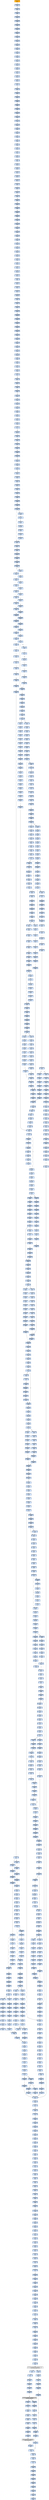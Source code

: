 strict digraph G {
	graph [bgcolor=transparent,
		name=G
	];
	node [color=lightsteelblue,
		fillcolor=lightsteelblue,
		shape=rectangle,
		style=filled
	];
	"0x00423178"	[color=lightgrey,
		fillcolor=orange,
		label="0x00423178
pusha"];
	"0x00423179"	[label="0x00423179
call"];
	"0x00423178" -> "0x00423179"	[color="#000000"];
	"0x0042317e"	[label="0x0042317e
popl"];
	"0x00423179" -> "0x0042317e"	[color="#000000"];
	"0x0042317f"	[label="0x0042317f
addl"];
	"0x0042317e" -> "0x0042317f"	[color="#000000"];
	"0x00423184"	[label="0x00423184
movl"];
	"0x0042317f" -> "0x00423184"	[color="#000000"];
	"0x00423186"	[label="0x00423186
addl"];
	"0x00423184" -> "0x00423186"	[color="#000000"];
	"0x00423188"	[label="0x00423188
subl"];
	"0x00423186" -> "0x00423188"	[color="#000000"];
	"0x0042318a"	[label="0x0042318a
movl"];
	"0x00423188" -> "0x0042318a"	[color="#000000"];
	"0x0042318c"	[label="0x0042318c
lodsw"];
	"0x0042318a" -> "0x0042318c"	[color="#000000"];
	"0x0042318e"	[label="0x0042318e
shll"];
	"0x0042318c" -> "0x0042318e"	[color="#000000"];
	"0x00423191"	[label="0x00423191
movl"];
	"0x0042318e" -> "0x00423191"	[color="#000000"];
	"0x00423193"	[label="0x00423193
pushl"];
	"0x00423191" -> "0x00423193"	[color="#000000"];
	"0x00423194"	[label="0x00423194
lodsl"];
	"0x00423193" -> "0x00423194"	[color="#000000"];
	"0x00423195"	[label="0x00423195
subl"];
	"0x00423194" -> "0x00423195"	[color="#000000"];
	"0x00423197"	[label="0x00423197
addl"];
	"0x00423195" -> "0x00423197"	[color="#000000"];
	"0x00423199"	[label="0x00423199
movl"];
	"0x00423197" -> "0x00423199"	[color="#000000"];
	"0x0042319b"	[label="0x0042319b
pushl"];
	"0x00423199" -> "0x0042319b"	[color="#000000"];
	"0x0042319c"	[label="0x0042319c
pushl"];
	"0x0042319b" -> "0x0042319c"	[color="#000000"];
	"0x0042319d"	[label="0x0042319d
decl"];
	"0x0042319c" -> "0x0042319d"	[color="#000000"];
	"0x0042319e"	[label="0x0042319e
movb"];
	"0x0042319d" -> "0x0042319e"	[color="#000000"];
	"0x004231a2"	[label="0x004231a2
movb"];
	"0x0042319e" -> "0x004231a2"	[color="#000000"];
	"0x004231a5"	[label="0x004231a5
jne"];
	"0x004231a2" -> "0x004231a5"	[color="#000000"];
	"0x004231a7"	[label="0x004231a7
subl"];
	"0x004231a5" -> "0x004231a7"	[color="#000000",
		label=F];
	"0x004231a9"	[label="0x004231a9
lodsb"];
	"0x004231a7" -> "0x004231a9"	[color="#000000"];
	"0x004231aa"	[label="0x004231aa
movl"];
	"0x004231a9" -> "0x004231aa"	[color="#000000"];
	"0x004231ac"	[label="0x004231ac
andb"];
	"0x004231aa" -> "0x004231ac"	[color="#000000"];
	"0x004231af"	[label="0x004231af
andb"];
	"0x004231ac" -> "0x004231af"	[color="#000000"];
	"0x004231b1"	[label="0x004231b1
shll"];
	"0x004231af" -> "0x004231b1"	[color="#000000"];
	"0x004231b4"	[label="0x004231b4
movb"];
	"0x004231b1" -> "0x004231b4"	[color="#000000"];
	"0x004231b6"	[label="0x004231b6
lodsb"];
	"0x004231b4" -> "0x004231b6"	[color="#000000"];
	"0x004231b7"	[label="0x004231b7
orl"];
	"0x004231b6" -> "0x004231b7"	[color="#000000"];
	"0x004231b9"	[label="0x004231b9
pushl"];
	"0x004231b7" -> "0x004231b9"	[color="#000000"];
	"0x004231ba"	[label="0x004231ba
addb"];
	"0x004231b9" -> "0x004231ba"	[color="#000000"];
	"0x004231bc"	[label="0x004231bc
movl"];
	"0x004231ba" -> "0x004231bc"	[color="#000000"];
	"0x004231c1"	[label="0x004231c1
shll"];
	"0x004231bc" -> "0x004231c1"	[color="#000000"];
	"0x004231c3"	[label="0x004231c3
popl"];
	"0x004231c1" -> "0x004231c3"	[color="#000000"];
	"0x004231c4"	[label="0x004231c4
popl"];
	"0x004231c3" -> "0x004231c4"	[color="#000000"];
	"0x004231c5"	[label="0x004231c5
movl"];
	"0x004231c4" -> "0x004231c5"	[color="#000000"];
	"0x004231c7"	[label="0x004231c7
leal"];
	"0x004231c5" -> "0x004231c7"	[color="#000000"];
	"0x004231ce"	[label="0x004231ce
pushl"];
	"0x004231c7" -> "0x004231ce"	[color="#000000"];
	"0x004231cf"	[label="0x004231cf
subl"];
	"0x004231ce" -> "0x004231cf"	[color="#000000"];
	"0x004231d1"	[label="0x004231d1
pushl"];
	"0x004231cf" -> "0x004231d1"	[color="#000000"];
	"0x004231d2"	[label="0x004231d2
pushl"];
	"0x004231d1" -> "0x004231d2"	[color="#000000"];
	"0x004231d3"	[label="0x004231d3
movl"];
	"0x004231d2" -> "0x004231d3"	[color="#000000"];
	"0x004231d5"	[label="0x004231d5
pushl"];
	"0x004231d3" -> "0x004231d5"	[color="#000000"];
	"0x004231d6"	[label="0x004231d6
movw"];
	"0x004231d5" -> "0x004231d6"	[color="#000000"];
	"0x004231d9"	[label="0x004231d9
shll"];
	"0x004231d6" -> "0x004231d9"	[color="#000000"];
	"0x004231dc"	[label="0x004231dc
pushl"];
	"0x004231d9" -> "0x004231dc"	[color="#000000"];
	"0x004231dd"	[label="0x004231dd
pushl"];
	"0x004231dc" -> "0x004231dd"	[color="#000000"];
	"0x004231de"	[label="0x004231de
addl"];
	"0x004231dd" -> "0x004231de"	[color="#000000"];
	"0x004231e1"	[label="0x004231e1
pushl"];
	"0x004231de" -> "0x004231e1"	[color="#000000"];
	"0x004231e2"	[label="0x004231e2
pushl"];
	"0x004231e1" -> "0x004231e2"	[color="#000000"];
	"0x004231e3"	[label="0x004231e3
addl"];
	"0x004231e2" -> "0x004231e3"	[color="#000000"];
	"0x004231e6"	[label="0x004231e6
pushl"];
	"0x004231e3" -> "0x004231e6"	[color="#000000"];
	"0x004231e7"	[label="0x004231e7
pushl"];
	"0x004231e6" -> "0x004231e7"	[color="#000000"];
	"0x004231e8"	[label="0x004231e8
call"];
	"0x004231e7" -> "0x004231e8"	[color="#000000"];
	"0x0042324b"	[label="0x0042324b
pushl"];
	"0x004231e8" -> "0x0042324b"	[color="#000000"];
	"0x0042324c"	[label="0x0042324c
pushl"];
	"0x0042324b" -> "0x0042324c"	[color="#000000"];
	"0x0042324d"	[label="0x0042324d
pushl"];
	"0x0042324c" -> "0x0042324d"	[color="#000000"];
	"0x0042324e"	[label="0x0042324e
pushl"];
	"0x0042324d" -> "0x0042324e"	[color="#000000"];
	"0x0042324f"	[label="0x0042324f
subl"];
	"0x0042324e" -> "0x0042324f"	[color="#000000"];
	"0x00423252"	[label="0x00423252
movl"];
	"0x0042324f" -> "0x00423252"	[color="#000000"];
	"0x00423259"	[label="0x00423259
movl"];
	"0x00423252" -> "0x00423259"	[color="#000000"];
	"0x00423261"	[label="0x00423261
movb"];
	"0x00423259" -> "0x00423261"	[color="#000000"];
	"0x00423266"	[label="0x00423266
movl"];
	"0x00423261" -> "0x00423266"	[color="#000000"];
	"0x0042326d"	[label="0x0042326d
leal"];
	"0x00423266" -> "0x0042326d"	[color="#000000"];
	"0x00423270"	[label="0x00423270
movl"];
	"0x0042326d" -> "0x00423270"	[color="#000000"];
	"0x00423274"	[label="0x00423274
movl"];
	"0x00423270" -> "0x00423274"	[color="#000000"];
	"0x00423279"	[label="0x00423279
movzbl"];
	"0x00423274" -> "0x00423279"	[color="#000000"];
	"0x0042327d"	[label="0x0042327d
movl"];
	"0x00423279" -> "0x0042327d"	[color="#000000"];
	"0x0042327f"	[label="0x0042327f
shll"];
	"0x0042327d" -> "0x0042327f"	[color="#000000"];
	"0x00423281"	[label="0x00423281
movl"];
	"0x0042327f" -> "0x00423281"	[color="#000000"];
	"0x00423283"	[label="0x00423283
decl"];
	"0x00423281" -> "0x00423283"	[color="#000000"];
	"0x00423284"	[label="0x00423284
movl"];
	"0x00423283" -> "0x00423284"	[color="#000000"];
	"0x00423288"	[label="0x00423288
movzbl"];
	"0x00423284" -> "0x00423288"	[color="#000000"];
	"0x0042328c"	[label="0x0042328c
shll"];
	"0x00423288" -> "0x0042328c"	[color="#000000"];
	"0x0042328e"	[label="0x0042328e
decl"];
	"0x0042328c" -> "0x0042328e"	[color="#000000"];
	"0x0042328f"	[label="0x0042328f
movl"];
	"0x0042328e" -> "0x0042328f"	[color="#000000"];
	"0x00423293"	[label="0x00423293
movl"];
	"0x0042328f" -> "0x00423293"	[color="#000000"];
	"0x0042329a"	[label="0x0042329a
movzbl"];
	"0x00423293" -> "0x0042329a"	[color="#000000"];
	"0x0042329d"	[label="0x0042329d
movl"];
	"0x0042329a" -> "0x0042329d"	[color="#000000"];
	"0x004232a4"	[label="0x004232a4
movl"];
	"0x0042329d" -> "0x004232a4"	[color="#000000"];
	"0x004232ac"	[label="0x004232ac
movl"];
	"0x004232a4" -> "0x004232ac"	[color="#000000"];
	"0x004232b2"	[label="0x004232b2
movl"];
	"0x004232ac" -> "0x004232b2"	[color="#000000"];
	"0x004232b7"	[label="0x004232b7
movl"];
	"0x004232b2" -> "0x004232b7"	[color="#000000"];
	"0x004232bb"	[label="0x004232bb
movl"];
	"0x004232b7" -> "0x004232bb"	[color="#000000"];
	"0x004232c3"	[label="0x004232c3
movl"];
	"0x004232bb" -> "0x004232c3"	[color="#000000"];
	"0x004232cb"	[label="0x004232cb
movl"];
	"0x004232c3" -> "0x004232cb"	[color="#000000"];
	"0x004232d3"	[label="0x004232d3
movl"];
	"0x004232cb" -> "0x004232d3"	[color="#000000"];
	"0x004232db"	[label="0x004232db
movzbl"];
	"0x004232d3" -> "0x004232db"	[color="#000000"];
	"0x004232df"	[label="0x004232df
addl"];
	"0x004232db" -> "0x004232df"	[color="#000000"];
	"0x004232e1"	[label="0x004232e1
shll"];
	"0x004232df" -> "0x004232e1"	[color="#000000"];
	"0x004232e3"	[label="0x004232e3
leal"];
	"0x004232e1" -> "0x004232e3"	[color="#000000"];
	"0x004232e9"	[label="0x004232e9
cmpl"];
	"0x004232e3" -> "0x004232e9"	[color="#000000"];
	"0x004232ed"	[label="0x004232ed
jae"];
	"0x004232e9" -> "0x004232ed"	[color="#000000"];
	"0x004232ef"	[label="0x004232ef
movl"];
	"0x004232ed" -> "0x004232ef"	[color="#000000",
		label=F];
	"0x004232f3"	[label="0x004232f3
movw"];
	"0x004232ef" -> "0x004232f3"	[color="#000000"];
	"0x004232f8"	[label="0x004232f8
addl"];
	"0x004232f3" -> "0x004232f8"	[color="#000000"];
	"0x004232fb"	[label="0x004232fb
loop"];
	"0x004232f8" -> "0x004232fb"	[color="#000000"];
	"0x004232fd"	[label="0x004232fd
movl"];
	"0x004232fb" -> "0x004232fd"	[color="#000000",
		label=F];
	"0x00423304"	[label="0x00423304
xorl"];
	"0x004232fd" -> "0x00423304"	[color="#000000"];
	"0x00423306"	[label="0x00423306
movl"];
	"0x00423304" -> "0x00423306"	[color="#000000"];
	"0x0042330e"	[label="0x0042330e
movl"];
	"0x00423306" -> "0x0042330e"	[color="#000000"];
	"0x00423310"	[label="0x00423310
addl"];
	"0x0042330e" -> "0x00423310"	[color="#000000"];
	"0x00423317"	[label="0x00423317
movl"];
	"0x00423310" -> "0x00423317"	[color="#000000"];
	"0x0042331b"	[label="0x0042331b
xorl"];
	"0x00423317" -> "0x0042331b"	[color="#000000"];
	"0x0042331d"	[label="0x0042331d
cmpl"];
	"0x0042331b" -> "0x0042331d"	[color="#000000"];
	"0x00423321"	[label="0x00423321
je"];
	"0x0042331d" -> "0x00423321"	[color="#000000"];
	"0x00423327"	[label="0x00423327
movzbl"];
	"0x00423321" -> "0x00423327"	[color="#000000",
		label=F];
	"0x0042332a"	[label="0x0042332a
shll"];
	"0x00423327" -> "0x0042332a"	[color="#000000"];
	"0x0042332d"	[label="0x0042332d
incl"];
	"0x0042332a" -> "0x0042332d"	[color="#000000"];
	"0x0042332e"	[label="0x0042332e
incl"];
	"0x0042332d" -> "0x0042332e"	[color="#000000"];
	"0x0042332f"	[label="0x0042332f
orl"];
	"0x0042332e" -> "0x0042332f"	[color="#000000"];
	"0x00423331"	[label="0x00423331
cmpl"];
	"0x0042332f" -> "0x00423331"	[color="#000000"];
	"0x00423334"	[label="0x00423334
jle"];
	"0x00423331" -> "0x00423334"	[color="#000000"];
	"0x00423336"	[label="0x00423336
movl"];
	"0x00423334" -> "0x00423336"	[color="#000000",
		label=F];
	"0x0042333d"	[label="0x0042333d
cmpl"];
	"0x00423336" -> "0x0042333d"	[color="#000000"];
	"0x00423341"	[label="0x00423341
jae"];
	"0x0042333d" -> "0x00423341"	[color="#000000"];
	"0x00423347"	[label="0x00423347
movl"];
	"0x00423341" -> "0x00423347"	[color="#000000",
		label=F];
	"0x0042334b"	[label="0x0042334b
andl"];
	"0x00423347" -> "0x0042334b"	[color="#000000"];
	"0x0042334f"	[label="0x0042334f
movl"];
	"0x0042334b" -> "0x0042334f"	[color="#000000"];
	"0x00423353"	[label="0x00423353
movl"];
	"0x0042334f" -> "0x00423353"	[color="#000000"];
	"0x00423357"	[label="0x00423357
shll"];
	"0x00423353" -> "0x00423357"	[color="#000000"];
	"0x0042335a"	[label="0x0042335a
movl"];
	"0x00423357" -> "0x0042335a"	[color="#000000"];
	"0x0042335e"	[label="0x0042335e
addl"];
	"0x0042335a" -> "0x0042335e"	[color="#000000"];
	"0x00423360"	[label="0x00423360
cmpl"];
	"0x0042335e" -> "0x00423360"	[color="#000000"];
	"0x00423368"	[label="0x00423368
leal"];
	"0x00423360" -> "0x00423368"	[color="#000000"];
	"0x0042336b"	[label="0x0042336b
ja"];
	"0x00423368" -> "0x0042336b"	[color="#000000"];
	"0x00423385"	[label="0x00423385
movl"];
	"0x0042336b" -> "0x00423385"	[color="#000000",
		label=T];
	"0x0042336d"	[label="0x0042336d
cmpl"];
	"0x0042336b" -> "0x0042336d"	[color="#000000",
		label=F];
	"0x00423389"	[label="0x00423389
movw"];
	"0x00423385" -> "0x00423389"	[color="#000000"];
	"0x0042338d"	[label="0x0042338d
shrl"];
	"0x00423389" -> "0x0042338d"	[color="#000000"];
	"0x00423390"	[label="0x00423390
movzwl"];
	"0x0042338d" -> "0x00423390"	[color="#000000"];
	"0x00423393"	[label="0x00423393
imull"];
	"0x00423390" -> "0x00423393"	[color="#000000"];
	"0x00423396"	[label="0x00423396
cmpl"];
	"0x00423393" -> "0x00423396"	[color="#000000"];
	"0x00423398"	[label="0x00423398
jae"];
	"0x00423396" -> "0x00423398"	[color="#000000"];
	"0x0042339e"	[label="0x0042339e
movl"];
	"0x00423398" -> "0x0042339e"	[color="#000000",
		label=F];
	"0x0042357b"	[label="0x0042357b
movl"];
	"0x00423398" -> "0x0042357b"	[color="#000000",
		label=T];
	"0x004233a2"	[label="0x004233a2
movl"];
	"0x0042339e" -> "0x004233a2"	[color="#000000"];
	"0x004233a7"	[label="0x004233a7
subl"];
	"0x004233a2" -> "0x004233a7"	[color="#000000"];
	"0x004233a9"	[label="0x004233a9
movb"];
	"0x004233a7" -> "0x004233a9"	[color="#000000"];
	"0x004233ad"	[label="0x004233ad
sarl"];
	"0x004233a9" -> "0x004233ad"	[color="#000000"];
	"0x004233b0"	[label="0x004233b0
movl"];
	"0x004233ad" -> "0x004233b0"	[color="#000000"];
	"0x004233b5"	[label="0x004233b5
leal"];
	"0x004233b0" -> "0x004233b5"	[color="#000000"];
	"0x004233b8"	[label="0x004233b8
movzbl"];
	"0x004233b5" -> "0x004233b8"	[color="#000000"];
	"0x004233bd"	[label="0x004233bd
movw"];
	"0x004233b8" -> "0x004233bd"	[color="#000000"];
	"0x004233c1"	[label="0x004233c1
movl"];
	"0x004233bd" -> "0x004233c1"	[color="#000000"];
	"0x004233c5"	[label="0x004233c5
andl"];
	"0x004233c1" -> "0x004233c5"	[color="#000000"];
	"0x004233c9"	[label="0x004233c9
movl"];
	"0x004233c5" -> "0x004233c9"	[color="#000000"];
	"0x004233cd"	[label="0x004233cd
shll"];
	"0x004233c9" -> "0x004233cd"	[color="#000000"];
	"0x004233cf"	[label="0x004233cf
movl"];
	"0x004233cd" -> "0x004233cf"	[color="#000000"];
	"0x004233d4"	[label="0x004233d4
subl"];
	"0x004233cf" -> "0x004233d4"	[color="#000000"];
	"0x004233d8"	[label="0x004233d8
sarl"];
	"0x004233d4" -> "0x004233d8"	[color="#000000"];
	"0x004233da"	[label="0x004233da
addl"];
	"0x004233d8" -> "0x004233da"	[color="#000000"];
	"0x004233dc"	[label="0x004233dc
imull"];
	"0x004233da" -> "0x004233dc"	[color="#000000"];
	"0x004233e2"	[label="0x004233e2
cmpl"];
	"0x004233dc" -> "0x004233e2"	[color="#000000"];
	"0x004233e7"	[label="0x004233e7
leal"];
	"0x004233e2" -> "0x004233e7"	[color="#000000"];
	"0x004233ee"	[label="0x004233ee
movl"];
	"0x004233e7" -> "0x004233ee"	[color="#000000"];
	"0x004233f2"	[label="0x004233f2
jle"];
	"0x004233ee" -> "0x004233f2"	[color="#000000"];
	"0x004234c2"	[label="0x004234c2
leal"];
	"0x004233f2" -> "0x004234c2"	[color="#000000",
		label=T];
	"0x004233f8"	[label="0x004233f8
movl"];
	"0x004233f2" -> "0x004233f8"	[color="#000000",
		label=F];
	"0x004234c5"	[label="0x004234c5
movl"];
	"0x004234c2" -> "0x004234c5"	[color="#000000"];
	"0x004234c9"	[label="0x004234c9
addl"];
	"0x004234c5" -> "0x004234c9"	[color="#000000"];
	"0x004234cb"	[label="0x004234cb
cmpl"];
	"0x004234c9" -> "0x004234cb"	[color="#000000"];
	"0x004234d3"	[label="0x004234d3
ja"];
	"0x004234cb" -> "0x004234d3"	[color="#000000"];
	"0x004234ed"	[label="0x004234ed
movl"];
	"0x004234d3" -> "0x004234ed"	[color="#000000",
		label=T];
	"0x004234d5"	[label="0x004234d5
cmpl"];
	"0x004234d3" -> "0x004234d5"	[color="#000000",
		label=F];
	"0x004234f1"	[label="0x004234f1
movw"];
	"0x004234ed" -> "0x004234f1"	[color="#000000"];
	"0x004234f5"	[label="0x004234f5
shrl"];
	"0x004234f1" -> "0x004234f5"	[color="#000000"];
	"0x004234f8"	[label="0x004234f8
movzwl"];
	"0x004234f5" -> "0x004234f8"	[color="#000000"];
	"0x004234fb"	[label="0x004234fb
imull"];
	"0x004234f8" -> "0x004234fb"	[color="#000000"];
	"0x004234fe"	[label="0x004234fe
cmpl"];
	"0x004234fb" -> "0x004234fe"	[color="#000000"];
	"0x00423500"	[label="0x00423500
jae"];
	"0x004234fe" -> "0x00423500"	[color="#000000"];
	"0x00423502"	[label="0x00423502
movl"];
	"0x00423500" -> "0x00423502"	[color="#000000",
		label=F];
	"0x0042351b"	[label="0x0042351b
subl"];
	"0x00423500" -> "0x0042351b"	[color="#000000",
		label=T];
	"0x00423506"	[label="0x00423506
movl"];
	"0x00423502" -> "0x00423506"	[color="#000000"];
	"0x0042350b"	[label="0x0042350b
subl"];
	"0x00423506" -> "0x0042350b"	[color="#000000"];
	"0x0042350d"	[label="0x0042350d
movl"];
	"0x0042350b" -> "0x0042350d"	[color="#000000"];
	"0x0042350f"	[label="0x0042350f
sarl"];
	"0x0042350d" -> "0x0042350f"	[color="#000000"];
	"0x00423512"	[label="0x00423512
leal"];
	"0x0042350f" -> "0x00423512"	[color="#000000"];
	"0x00423515"	[label="0x00423515
movw"];
	"0x00423512" -> "0x00423515"	[color="#000000"];
	"0x00423519"	[label="0x00423519
jmp"];
	"0x00423515" -> "0x00423519"	[color="#000000"];
	"0x004234ba"	[label="0x004234ba
cmpl"];
	"0x00423519" -> "0x004234ba"	[color="#000000"];
	"0x004234c0"	[label="0x004234c0
jg"];
	"0x004234ba" -> "0x004234c0"	[color="#000000"];
	"0x00423533"	[label="0x00423533
movl"];
	"0x004234c0" -> "0x00423533"	[color="#000000",
		label=T];
	"0x0042351f"	[label="0x0042351f
subl"];
	"0x0042351b" -> "0x0042351f"	[color="#000000"];
	"0x00423521"	[label="0x00423521
movl"];
	"0x0042351f" -> "0x00423521"	[color="#000000"];
	"0x00423523"	[label="0x00423523
leal"];
	"0x00423521" -> "0x00423523"	[color="#000000"];
	"0x00423526"	[label="0x00423526
shrw"];
	"0x00423523" -> "0x00423526"	[color="#000000"];
	"0x0042352a"	[label="0x0042352a
subw"];
	"0x00423526" -> "0x0042352a"	[color="#000000"];
	"0x0042352d"	[label="0x0042352d
movw"];
	"0x0042352a" -> "0x0042352d"	[color="#000000"];
	"0x00423531"	[label="0x00423531
jmp"];
	"0x0042352d" -> "0x00423531"	[color="#000000"];
	"0x00423531" -> "0x004234ba"	[color="#000000"];
	"0x00423537"	[label="0x00423537
movl"];
	"0x00423533" -> "0x00423537"	[color="#000000"];
	"0x00423539"	[label="0x00423539
movl"];
	"0x00423537" -> "0x00423539"	[color="#000000"];
	"0x00423540"	[label="0x00423540
movb"];
	"0x00423539" -> "0x00423540"	[color="#000000"];
	"0x00423544"	[label="0x00423544
movb"];
	"0x00423540" -> "0x00423544"	[color="#000000"];
	"0x00423547"	[label="0x00423547
incl"];
	"0x00423544" -> "0x00423547"	[color="#000000"];
	"0x00423548"	[label="0x00423548
cmpl"];
	"0x00423547" -> "0x00423548"	[color="#000000"];
	"0x0042354d"	[label="0x0042354d
movl"];
	"0x00423548" -> "0x0042354d"	[color="#000000"];
	"0x00423551"	[label="0x00423551
jg"];
	"0x0042354d" -> "0x00423551"	[color="#000000"];
	"0x00423553"	[label="0x00423553
movl"];
	"0x00423551" -> "0x00423553"	[color="#000000",
		label=F];
	"0x00423560"	[label="0x00423560
cmpl"];
	"0x00423551" -> "0x00423560"	[color="#000000",
		label=T];
	"0x0042355b"	[label="0x0042355b
jmp"];
	"0x00423553" -> "0x0042355b"	[color="#000000"];
	"0x00423c7c"	[label="0x00423c7c
movl"];
	"0x0042355b" -> "0x00423c7c"	[color="#000000"];
	"0x00423c83"	[label="0x00423c83
cmpl"];
	"0x00423c7c" -> "0x00423c83"	[color="#000000"];
	"0x00423c87"	[label="0x00423c87
jb"];
	"0x00423c83" -> "0x00423c87"	[color="#000000"];
	"0x00423c8d"	[label="0x00423c8d
cmpl"];
	"0x00423c87" -> "0x00423c8d"	[color="#000000",
		label=F];
	"0x00423371"	[label="0x00423371
je"];
	"0x0042336d" -> "0x00423371"	[color="#000000"];
	"0x00423377"	[label="0x00423377
shll"];
	"0x00423371" -> "0x00423377"	[color="#000000",
		label=F];
	"0x0042337c"	[label="0x0042337c
movzbl"];
	"0x00423377" -> "0x0042337c"	[color="#000000"];
	"0x0042337f"	[label="0x0042337f
shll"];
	"0x0042337c" -> "0x0042337f"	[color="#000000"];
	"0x00423382"	[label="0x00423382
incl"];
	"0x0042337f" -> "0x00423382"	[color="#000000"];
	"0x00423383"	[label="0x00423383
orl"];
	"0x00423382" -> "0x00423383"	[color="#000000"];
	"0x00423383" -> "0x00423385"	[color="#000000"];
	"0x004234d9"	[label="0x004234d9
je"];
	"0x004234d5" -> "0x004234d9"	[color="#000000"];
	"0x004234df"	[label="0x004234df
shll"];
	"0x004234d9" -> "0x004234df"	[color="#000000",
		label=F];
	"0x004234e4"	[label="0x004234e4
movzbl"];
	"0x004234df" -> "0x004234e4"	[color="#000000"];
	"0x004234e7"	[label="0x004234e7
shll"];
	"0x004234e4" -> "0x004234e7"	[color="#000000"];
	"0x004234ea"	[label="0x004234ea
incl"];
	"0x004234e7" -> "0x004234ea"	[color="#000000"];
	"0x004234eb"	[label="0x004234eb
orl"];
	"0x004234ea" -> "0x004234eb"	[color="#000000"];
	"0x004234eb" -> "0x004234ed"	[color="#000000"];
	"0x0042357f"	[label="0x0042357f
subl"];
	"0x0042357b" -> "0x0042357f"	[color="#000000"];
	"0x00423581"	[label="0x00423581
movl"];
	"0x0042357f" -> "0x00423581"	[color="#000000"];
	"0x00423585"	[label="0x00423585
subl"];
	"0x00423581" -> "0x00423585"	[color="#000000"];
	"0x00423587"	[label="0x00423587
movl"];
	"0x00423585" -> "0x00423587"	[color="#000000"];
	"0x00423589"	[label="0x00423589
shrw"];
	"0x00423587" -> "0x00423589"	[color="#000000"];
	"0x0042358d"	[label="0x0042358d
subw"];
	"0x00423589" -> "0x0042358d"	[color="#000000"];
	"0x00423590"	[label="0x00423590
cmpl"];
	"0x0042358d" -> "0x00423590"	[color="#000000"];
	"0x00423596"	[label="0x00423596
movw"];
	"0x00423590" -> "0x00423596"	[color="#000000"];
	"0x0042359a"	[label="0x0042359a
movl"];
	"0x00423596" -> "0x0042359a"	[color="#000000"];
	"0x0042359e"	[label="0x0042359e
leal"];
	"0x0042359a" -> "0x0042359e"	[color="#000000"];
	"0x004235a2"	[label="0x004235a2
movl"];
	"0x0042359e" -> "0x004235a2"	[color="#000000"];
	"0x004235a6"	[label="0x004235a6
ja"];
	"0x004235a2" -> "0x004235a6"	[color="#000000"];
	"0x004235be"	[label="0x004235be
movl"];
	"0x004235a6" -> "0x004235be"	[color="#000000",
		label=T];
	"0x004235a8"	[label="0x004235a8
cmpl"];
	"0x004235a6" -> "0x004235a8"	[color="#000000",
		label=F];
	"0x004235c2"	[label="0x004235c2
movl"];
	"0x004235be" -> "0x004235c2"	[color="#000000"];
	"0x004235c4"	[label="0x004235c4
shrl"];
	"0x004235c2" -> "0x004235c4"	[color="#000000"];
	"0x004235c7"	[label="0x004235c7
movw"];
	"0x004235c4" -> "0x004235c7"	[color="#000000"];
	"0x004235ce"	[label="0x004235ce
movzwl"];
	"0x004235c7" -> "0x004235ce"	[color="#000000"];
	"0x004235d1"	[label="0x004235d1
imull"];
	"0x004235ce" -> "0x004235d1"	[color="#000000"];
	"0x004235d4"	[label="0x004235d4
cmpl"];
	"0x004235d1" -> "0x004235d4"	[color="#000000"];
	"0x004235d6"	[label="0x004235d6
jae"];
	"0x004235d4" -> "0x004235d6"	[color="#000000"];
	"0x0042362a"	[label="0x0042362a
movl"];
	"0x004235d6" -> "0x0042362a"	[color="#000000",
		label=T];
	"0x004235d8"	[label="0x004235d8
movl"];
	"0x004235d6" -> "0x004235d8"	[color="#000000",
		label=F];
	"0x0042362c"	[label="0x0042362c
subl"];
	"0x0042362a" -> "0x0042362c"	[color="#000000"];
	"0x0042362e"	[label="0x0042362e
subl"];
	"0x0042362c" -> "0x0042362e"	[color="#000000"];
	"0x00423630"	[label="0x00423630
movl"];
	"0x0042362e" -> "0x00423630"	[color="#000000"];
	"0x00423632"	[label="0x00423632
shrw"];
	"0x00423630" -> "0x00423632"	[color="#000000"];
	"0x00423636"	[label="0x00423636
movl"];
	"0x00423632" -> "0x00423636"	[color="#000000"];
	"0x0042363a"	[label="0x0042363a
subw"];
	"0x00423636" -> "0x0042363a"	[color="#000000"];
	"0x0042363d"	[label="0x0042363d
cmpl"];
	"0x0042363a" -> "0x0042363d"	[color="#000000"];
	"0x00423643"	[label="0x00423643
movw"];
	"0x0042363d" -> "0x00423643"	[color="#000000"];
	"0x0042364a"	[label="0x0042364a
ja"];
	"0x00423643" -> "0x0042364a"	[color="#000000"];
	"0x0042364c"	[label="0x0042364c
cmpl"];
	"0x0042364a" -> "0x0042364c"	[color="#000000",
		label=F];
	"0x00423662"	[label="0x00423662
movl"];
	"0x0042364a" -> "0x00423662"	[color="#000000",
		label=T];
	"0x00423650"	[label="0x00423650
je"];
	"0x0042364c" -> "0x00423650"	[color="#000000"];
	"0x00423656"	[label="0x00423656
movzbl"];
	"0x00423650" -> "0x00423656"	[color="#000000",
		label=F];
	"0x00423659"	[label="0x00423659
shll"];
	"0x00423656" -> "0x00423659"	[color="#000000"];
	"0x0042365c"	[label="0x0042365c
shll"];
	"0x00423659" -> "0x0042365c"	[color="#000000"];
	"0x0042365f"	[label="0x0042365f
incl"];
	"0x0042365c" -> "0x0042365f"	[color="#000000"];
	"0x00423660"	[label="0x00423660
orl"];
	"0x0042365f" -> "0x00423660"	[color="#000000"];
	"0x00423660" -> "0x00423662"	[color="#000000"];
	"0x00423666"	[label="0x00423666
movl"];
	"0x00423662" -> "0x00423666"	[color="#000000"];
	"0x00423668"	[label="0x00423668
shrl"];
	"0x00423666" -> "0x00423668"	[color="#000000"];
	"0x0042366b"	[label="0x0042366b
movw"];
	"0x00423668" -> "0x0042366b"	[color="#000000"];
	"0x00423672"	[label="0x00423672
movzwl"];
	"0x0042366b" -> "0x00423672"	[color="#000000"];
	"0x00423675"	[label="0x00423675
imull"];
	"0x00423672" -> "0x00423675"	[color="#000000"];
	"0x00423678"	[label="0x00423678
cmpl"];
	"0x00423675" -> "0x00423678"	[color="#000000"];
	"0x0042367a"	[label="0x0042367a
jae"];
	"0x00423678" -> "0x0042367a"	[color="#000000"];
	"0x00423680"	[label="0x00423680
movl"];
	"0x0042367a" -> "0x00423680"	[color="#000000",
		label=F];
	"0x00423763"	[label="0x00423763
movl"];
	"0x0042367a" -> "0x00423763"	[color="#000000",
		label=T];
	"0x00423685"	[label="0x00423685
movl"];
	"0x00423680" -> "0x00423685"	[color="#000000"];
	"0x00423687"	[label="0x00423687
subl"];
	"0x00423685" -> "0x00423687"	[color="#000000"];
	"0x00423689"	[label="0x00423689
movl"];
	"0x00423687" -> "0x00423689"	[color="#000000"];
	"0x00423691"	[label="0x00423691
movl"];
	"0x00423689" -> "0x00423691"	[color="#000000"];
	"0x00423693"	[label="0x00423693
sarl"];
	"0x00423691" -> "0x00423693"	[color="#000000"];
	"0x00423696"	[label="0x00423696
leal"];
	"0x00423693" -> "0x00423696"	[color="#000000"];
	"0x00423699"	[label="0x00423699
movl"];
	"0x00423696" -> "0x00423699"	[color="#000000"];
	"0x0042369d"	[label="0x0042369d
movw"];
	"0x00423699" -> "0x0042369d"	[color="#000000"];
	"0x004236a4"	[label="0x004236a4
movl"];
	"0x0042369d" -> "0x004236a4"	[color="#000000"];
	"0x004236a8"	[label="0x004236a8
movl"];
	"0x004236a4" -> "0x004236a8"	[color="#000000"];
	"0x004236ac"	[label="0x004236ac
shll"];
	"0x004236a8" -> "0x004236ac"	[color="#000000"];
	"0x004236af"	[label="0x004236af
addl"];
	"0x004236ac" -> "0x004236af"	[color="#000000"];
	"0x004236b3"	[label="0x004236b3
cmpl"];
	"0x004236af" -> "0x004236b3"	[color="#000000"];
	"0x004236b9"	[label="0x004236b9
leal"];
	"0x004236b3" -> "0x004236b9"	[color="#000000"];
	"0x004236bc"	[label="0x004236bc
ja"];
	"0x004236b9" -> "0x004236bc"	[color="#000000"];
	"0x004236d4"	[label="0x004236d4
movw"];
	"0x004236bc" -> "0x004236d4"	[color="#000000",
		label=T];
	"0x004236be"	[label="0x004236be
cmpl"];
	"0x004236bc" -> "0x004236be"	[color="#000000",
		label=F];
	"0x004236db"	[label="0x004236db
movl"];
	"0x004236d4" -> "0x004236db"	[color="#000000"];
	"0x004236dd"	[label="0x004236dd
shrl"];
	"0x004236db" -> "0x004236dd"	[color="#000000"];
	"0x004236e0"	[label="0x004236e0
movzwl"];
	"0x004236dd" -> "0x004236e0"	[color="#000000"];
	"0x004236e3"	[label="0x004236e3
imull"];
	"0x004236e0" -> "0x004236e3"	[color="#000000"];
	"0x004236e6"	[label="0x004236e6
cmpl"];
	"0x004236e3" -> "0x004236e6"	[color="#000000"];
	"0x004236e8"	[label="0x004236e8
jae"];
	"0x004236e6" -> "0x004236e8"	[color="#000000"];
	"0x004236ea"	[label="0x004236ea
subl"];
	"0x004236e8" -> "0x004236ea"	[color="#000000",
		label=F];
	"0x0042374a"	[label="0x0042374a
subl"];
	"0x004236e8" -> "0x0042374a"	[color="#000000",
		label=T];
	"0x004236ee"	[label="0x004236ee
sarl"];
	"0x004236ea" -> "0x004236ee"	[color="#000000"];
	"0x004236f3"	[label="0x004236f3
movl"];
	"0x004236ee" -> "0x004236f3"	[color="#000000"];
	"0x004236f7"	[label="0x004236f7
movl"];
	"0x004236f3" -> "0x004236f7"	[color="#000000"];
	"0x004236fb"	[label="0x004236fb
cmpl"];
	"0x004236f7" -> "0x004236fb"	[color="#000000"];
	"0x00423700"	[label="0x00423700
leal"];
	"0x004236fb" -> "0x00423700"	[color="#000000"];
	"0x00423703"	[label="0x00423703
movw"];
	"0x00423700" -> "0x00423703"	[color="#000000"];
	"0x0042370a"	[label="0x0042370a
je"];
	"0x00423703" -> "0x0042370a"	[color="#000000"];
	"0x00423710"	[label="0x00423710
xorl"];
	"0x0042370a" -> "0x00423710"	[color="#000000",
		label=F];
	"0x00423712"	[label="0x00423712
cmpl"];
	"0x00423710" -> "0x00423712"	[color="#000000"];
	"0x00423717"	[label="0x00423717
movl"];
	"0x00423712" -> "0x00423717"	[color="#000000"];
	"0x0042371e"	[label="0x0042371e
movl"];
	"0x00423717" -> "0x0042371e"	[color="#000000"];
	"0x00423722"	[label="0x00423722
setg"];
	"0x0042371e" -> "0x00423722"	[color="#000000"];
	"0x00423725"	[label="0x00423725
leal"];
	"0x00423722" -> "0x00423725"	[color="#000000"];
	"0x00423729"	[label="0x00423729
movl"];
	"0x00423725" -> "0x00423729"	[color="#000000"];
	"0x0042372d"	[label="0x0042372d
movl"];
	"0x00423729" -> "0x0042372d"	[color="#000000"];
	"0x00423731"	[label="0x00423731
subl"];
	"0x0042372d" -> "0x00423731"	[color="#000000"];
	"0x00423735"	[label="0x00423735
movb"];
	"0x00423731" -> "0x00423735"	[color="#000000"];
	"0x00423738"	[label="0x00423738
movb"];
	"0x00423735" -> "0x00423738"	[color="#000000"];
	"0x0042373c"	[label="0x0042373c
movb"];
	"0x00423738" -> "0x0042373c"	[color="#000000"];
	"0x00423740"	[label="0x00423740
incl"];
	"0x0042373c" -> "0x00423740"	[color="#000000"];
	"0x00423741"	[label="0x00423741
movl"];
	"0x00423740" -> "0x00423741"	[color="#000000"];
	"0x00423745"	[label="0x00423745
jmp"];
	"0x00423741" -> "0x00423745"	[color="#000000"];
	"0x00423745" -> "0x00423c7c"	[color="#000000"];
	"0x004233fc"	[label="0x004233fc
subl"];
	"0x004233f8" -> "0x004233fc"	[color="#000000"];
	"0x00423400"	[label="0x00423400
movl"];
	"0x004233fc" -> "0x00423400"	[color="#000000"];
	"0x00423407"	[label="0x00423407
movzbl"];
	"0x00423400" -> "0x00423407"	[color="#000000"];
	"0x0042340b"	[label="0x0042340b
movl"];
	"0x00423407" -> "0x0042340b"	[color="#000000"];
	"0x0042340f"	[label="0x0042340f
shll"];
	"0x0042340b" -> "0x0042340f"	[color="#000000"];
	"0x00423413"	[label="0x00423413
movl"];
	"0x0042340f" -> "0x00423413"	[color="#000000"];
	"0x00423417"	[label="0x00423417
leal"];
	"0x00423413" -> "0x00423417"	[color="#000000"];
	"0x0042341a"	[label="0x0042341a
movl"];
	"0x00423417" -> "0x0042341a"	[color="#000000"];
	"0x0042341e"	[label="0x0042341e
andl"];
	"0x0042341a" -> "0x0042341e"	[color="#000000"];
	"0x00423424"	[label="0x00423424
cmpl"];
	"0x0042341e" -> "0x00423424"	[color="#000000"];
	"0x0042342c"	[label="0x0042342c
leal"];
	"0x00423424" -> "0x0042342c"	[color="#000000"];
	"0x00423430"	[label="0x00423430
movl"];
	"0x0042342c" -> "0x00423430"	[color="#000000"];
	"0x00423434"	[label="0x00423434
leal"];
	"0x00423430" -> "0x00423434"	[color="#000000"];
	"0x00423437"	[label="0x00423437
ja"];
	"0x00423434" -> "0x00423437"	[color="#000000"];
	"0x00423451"	[label="0x00423451
movl"];
	"0x00423437" -> "0x00423451"	[color="#000000",
		label=T];
	"0x00423439"	[label="0x00423439
cmpl"];
	"0x00423437" -> "0x00423439"	[color="#000000",
		label=F];
	"0x00423455"	[label="0x00423455
movw"];
	"0x00423451" -> "0x00423455"	[color="#000000"];
	"0x0042345c"	[label="0x0042345c
shrl"];
	"0x00423455" -> "0x0042345c"	[color="#000000"];
	"0x0042345f"	[label="0x0042345f
movzwl"];
	"0x0042345c" -> "0x0042345f"	[color="#000000"];
	"0x00423462"	[label="0x00423462
imull"];
	"0x0042345f" -> "0x00423462"	[color="#000000"];
	"0x00423465"	[label="0x00423465
cmpl"];
	"0x00423462" -> "0x00423465"	[color="#000000"];
	"0x00423467"	[label="0x00423467
jae"];
	"0x00423465" -> "0x00423467"	[color="#000000"];
	"0x0042348c"	[label="0x0042348c
subl"];
	"0x00423467" -> "0x0042348c"	[color="#000000",
		label=T];
	"0x00423469"	[label="0x00423469
movl"];
	"0x00423467" -> "0x00423469"	[color="#000000",
		label=F];
	"0x00423490"	[label="0x00423490
subl"];
	"0x0042348c" -> "0x00423490"	[color="#000000"];
	"0x00423492"	[label="0x00423492
movl"];
	"0x00423490" -> "0x00423492"	[color="#000000"];
	"0x00423494"	[label="0x00423494
leal"];
	"0x00423492" -> "0x00423494"	[color="#000000"];
	"0x00423497"	[label="0x00423497
shrw"];
	"0x00423494" -> "0x00423497"	[color="#000000"];
	"0x0042349b"	[label="0x0042349b
subw"];
	"0x00423497" -> "0x0042349b"	[color="#000000"];
	"0x0042349e"	[label="0x0042349e
cmpl"];
	"0x0042349b" -> "0x0042349e"	[color="#000000"];
	"0x004234a3"	[label="0x004234a3
movw"];
	"0x0042349e" -> "0x004234a3"	[color="#000000"];
	"0x004234aa"	[label="0x004234aa
je"];
	"0x004234a3" -> "0x004234aa"	[color="#000000"];
	"0x004234aa" -> "0x004234ba"	[color="#000000",
		label=T];
	"0x004234ac"	[label="0x004234ac
cmpl"];
	"0x004234aa" -> "0x004234ac"	[color="#000000",
		label=F];
	"0x00423565"	[label="0x00423565
jg"];
	"0x00423560" -> "0x00423565"	[color="#000000"];
	"0x00423567"	[label="0x00423567
subl"];
	"0x00423565" -> "0x00423567"	[color="#000000",
		label=F];
	"0x00423571"	[label="0x00423571
subl"];
	"0x00423565" -> "0x00423571"	[color="#000000",
		label=T];
	"0x0042356c"	[label="0x0042356c
jmp"];
	"0x00423567" -> "0x0042356c"	[color="#000000"];
	"0x0042356c" -> "0x00423c7c"	[color="#000000"];
	"0x004235da"	[label="0x004235da
movl"];
	"0x004235d8" -> "0x004235da"	[color="#000000"];
	"0x004235df"	[label="0x004235df
subl"];
	"0x004235da" -> "0x004235df"	[color="#000000"];
	"0x004235e1"	[label="0x004235e1
movl"];
	"0x004235df" -> "0x004235e1"	[color="#000000"];
	"0x004235e5"	[label="0x004235e5
sarl"];
	"0x004235e1" -> "0x004235e5"	[color="#000000"];
	"0x004235e8"	[label="0x004235e8
movl"];
	"0x004235e5" -> "0x004235e8"	[color="#000000"];
	"0x004235ec"	[label="0x004235ec
leal"];
	"0x004235e8" -> "0x004235ec"	[color="#000000"];
	"0x004235ef"	[label="0x004235ef
movl"];
	"0x004235ec" -> "0x004235ef"	[color="#000000"];
	"0x004235f3"	[label="0x004235f3
movl"];
	"0x004235ef" -> "0x004235f3"	[color="#000000"];
	"0x004235f7"	[label="0x004235f7
movl"];
	"0x004235f3" -> "0x004235f7"	[color="#000000"];
	"0x004235fb"	[label="0x004235fb
movw"];
	"0x004235f7" -> "0x004235fb"	[color="#000000"];
	"0x00423602"	[label="0x00423602
movl"];
	"0x004235fb" -> "0x00423602"	[color="#000000"];
	"0x00423606"	[label="0x00423606
movl"];
	"0x00423602" -> "0x00423606"	[color="#000000"];
	"0x0042360a"	[label="0x0042360a
movl"];
	"0x00423606" -> "0x0042360a"	[color="#000000"];
	"0x0042360e"	[label="0x0042360e
xorl"];
	"0x0042360a" -> "0x0042360e"	[color="#000000"];
	"0x00423610"	[label="0x00423610
cmpl"];
	"0x0042360e" -> "0x00423610"	[color="#000000"];
	"0x00423615"	[label="0x00423615
setg"];
	"0x00423610" -> "0x00423615"	[color="#000000"];
	"0x00423618"	[label="0x00423618
addl"];
	"0x00423615" -> "0x00423618"	[color="#000000"];
	"0x0042361e"	[label="0x0042361e
leal"];
	"0x00423618" -> "0x0042361e"	[color="#000000"];
	"0x00423621"	[label="0x00423621
movl"];
	"0x0042361e" -> "0x00423621"	[color="#000000"];
	"0x00423625"	[label="0x00423625
jmp"];
	"0x00423621" -> "0x00423625"	[color="#000000"];
	"0x0042389e"	[label="0x0042389e
cmpl"];
	"0x00423625" -> "0x0042389e"	[color="#000000"];
	"0x004238a4"	[label="0x004238a4
ja"];
	"0x0042389e" -> "0x004238a4"	[color="#000000"];
	"0x004238bc"	[label="0x004238bc
movw"];
	"0x004238a4" -> "0x004238bc"	[color="#000000",
		label=T];
	"0x004238a6"	[label="0x004238a6
cmpl"];
	"0x004238a4" -> "0x004238a6"	[color="#000000",
		label=F];
	"0x004238bf"	[label="0x004238bf
movl"];
	"0x004238bc" -> "0x004238bf"	[color="#000000"];
	"0x004238c1"	[label="0x004238c1
shrl"];
	"0x004238bf" -> "0x004238c1"	[color="#000000"];
	"0x004238c4"	[label="0x004238c4
movzwl"];
	"0x004238c1" -> "0x004238c4"	[color="#000000"];
	"0x004238c7"	[label="0x004238c7
imull"];
	"0x004238c4" -> "0x004238c7"	[color="#000000"];
	"0x004238ca"	[label="0x004238ca
cmpl"];
	"0x004238c7" -> "0x004238ca"	[color="#000000"];
	"0x004238cc"	[label="0x004238cc
jae"];
	"0x004238ca" -> "0x004238cc"	[color="#000000"];
	"0x004238ce"	[label="0x004238ce
movl"];
	"0x004238cc" -> "0x004238ce"	[color="#000000",
		label=F];
	"0x004238fd"	[label="0x004238fd
subl"];
	"0x004238cc" -> "0x004238fd"	[color="#000000",
		label=T];
	"0x004238d2"	[label="0x004238d2
movl"];
	"0x004238ce" -> "0x004238d2"	[color="#000000"];
	"0x004238d7"	[label="0x004238d7
subl"];
	"0x004238d2" -> "0x004238d7"	[color="#000000"];
	"0x004238d9"	[label="0x004238d9
shll"];
	"0x004238d7" -> "0x004238d9"	[color="#000000"];
	"0x004238de"	[label="0x004238de
sarl"];
	"0x004238d9" -> "0x004238de"	[color="#000000"];
	"0x004238e1"	[label="0x004238e1
movl"];
	"0x004238de" -> "0x004238e1"	[color="#000000"];
	"0x004238e9"	[label="0x004238e9
leal"];
	"0x004238e1" -> "0x004238e9"	[color="#000000"];
	"0x004238ec"	[label="0x004238ec
movw"];
	"0x004238e9" -> "0x004238ec"	[color="#000000"];
	"0x004238ef"	[label="0x004238ef
movl"];
	"0x004238ec" -> "0x004238ef"	[color="#000000"];
	"0x004238f3"	[label="0x004238f3
leal"];
	"0x004238ef" -> "0x004238f3"	[color="#000000"];
	"0x004238f7"	[label="0x004238f7
movl"];
	"0x004238f3" -> "0x004238f7"	[color="#000000"];
	"0x004238fb"	[label="0x004238fb
jmp"];
	"0x004238f7" -> "0x004238fb"	[color="#000000"];
	"0x0042396f"	[label="0x0042396f
movl"];
	"0x004238fb" -> "0x0042396f"	[color="#000000"];
	"0x00423977"	[label="0x00423977
jmp"];
	"0x0042396f" -> "0x00423977"	[color="#000000"];
	"0x004239a8"	[label="0x004239a8
movl"];
	"0x00423977" -> "0x004239a8"	[color="#000000"];
	"0x004239ac"	[label="0x004239ac
movl"];
	"0x004239a8" -> "0x004239ac"	[color="#000000"];
	"0x004239b1"	[label="0x004239b1
movl"];
	"0x004239ac" -> "0x004239b1"	[color="#000000"];
	"0x004239b5"	[label="0x004239b5
leal"];
	"0x004239b1" -> "0x004239b5"	[color="#000000"];
	"0x004239b8"	[label="0x004239b8
movl"];
	"0x004239b5" -> "0x004239b8"	[color="#000000"];
	"0x004239bc"	[label="0x004239bc
addl"];
	"0x004239b8" -> "0x004239bc"	[color="#000000"];
	"0x004239be"	[label="0x004239be
cmpl"];
	"0x004239bc" -> "0x004239be"	[color="#000000"];
	"0x004239c6"	[label="0x004239c6
ja"];
	"0x004239be" -> "0x004239c6"	[color="#000000"];
	"0x004239e0"	[label="0x004239e0
movl"];
	"0x004239c6" -> "0x004239e0"	[color="#000000",
		label=T];
	"0x004239c8"	[label="0x004239c8
cmpl"];
	"0x004239c6" -> "0x004239c8"	[color="#000000",
		label=F];
	"0x004239e4"	[label="0x004239e4
movw"];
	"0x004239e0" -> "0x004239e4"	[color="#000000"];
	"0x004239e7"	[label="0x004239e7
shrl"];
	"0x004239e4" -> "0x004239e7"	[color="#000000"];
	"0x004239ea"	[label="0x004239ea
movzwl"];
	"0x004239e7" -> "0x004239ea"	[color="#000000"];
	"0x004239ed"	[label="0x004239ed
imull"];
	"0x004239ea" -> "0x004239ed"	[color="#000000"];
	"0x004239f0"	[label="0x004239f0
cmpl"];
	"0x004239ed" -> "0x004239f0"	[color="#000000"];
	"0x004239f2"	[label="0x004239f2
jae"];
	"0x004239f0" -> "0x004239f2"	[color="#000000"];
	"0x004239f4"	[label="0x004239f4
movl"];
	"0x004239f2" -> "0x004239f4"	[color="#000000",
		label=F];
	"0x00423a0c"	[label="0x00423a0c
subl"];
	"0x004239f2" -> "0x00423a0c"	[color="#000000",
		label=T];
	"0x004239f8"	[label="0x004239f8
movl"];
	"0x004239f4" -> "0x004239f8"	[color="#000000"];
	"0x004239fd"	[label="0x004239fd
subl"];
	"0x004239f8" -> "0x004239fd"	[color="#000000"];
	"0x004239ff"	[label="0x004239ff
sarl"];
	"0x004239fd" -> "0x004239ff"	[color="#000000"];
	"0x00423a02"	[label="0x00423a02
leal"];
	"0x004239ff" -> "0x00423a02"	[color="#000000"];
	"0x00423a05"	[label="0x00423a05
movl"];
	"0x00423a02" -> "0x00423a05"	[color="#000000"];
	"0x00423a07"	[label="0x00423a07
movw"];
	"0x00423a05" -> "0x00423a07"	[color="#000000"];
	"0x00423a0a"	[label="0x00423a0a
jmp"];
	"0x00423a07" -> "0x00423a0a"	[color="#000000"];
	"0x00423a21"	[label="0x00423a21
movl"];
	"0x00423a0a" -> "0x00423a21"	[color="#000000"];
	"0x00423a25"	[label="0x00423a25
decl"];
	"0x00423a21" -> "0x00423a25"	[color="#000000"];
	"0x00423a26"	[label="0x00423a26
movl"];
	"0x00423a25" -> "0x00423a26"	[color="#000000"];
	"0x00423a2a"	[label="0x00423a2a
jne"];
	"0x00423a26" -> "0x00423a2a"	[color="#000000"];
	"0x00423a2c"	[label="0x00423a2c
movb"];
	"0x00423a2a" -> "0x00423a2c"	[color="#000000",
		label=F];
	"0x00423a30"	[label="0x00423a30
movl"];
	"0x00423a2c" -> "0x00423a30"	[color="#000000"];
	"0x00423a35"	[label="0x00423a35
shll"];
	"0x00423a30" -> "0x00423a35"	[color="#000000"];
	"0x00423a37"	[label="0x00423a37
subl"];
	"0x00423a35" -> "0x00423a37"	[color="#000000"];
	"0x00423a39"	[label="0x00423a39
addl"];
	"0x00423a37" -> "0x00423a39"	[color="#000000"];
	"0x00423a3d"	[label="0x00423a3d
cmpl"];
	"0x00423a39" -> "0x00423a3d"	[color="#000000"];
	"0x00423a42"	[label="0x00423a42
movl"];
	"0x00423a3d" -> "0x00423a42"	[color="#000000"];
	"0x00423a46"	[label="0x00423a46
jg"];
	"0x00423a42" -> "0x00423a46"	[color="#000000"];
	"0x00423a4c"	[label="0x00423a4c
addl"];
	"0x00423a46" -> "0x00423a4c"	[color="#000000",
		label=F];
	"0x00423c33"	[label="0x00423c33
movl"];
	"0x00423a46" -> "0x00423c33"	[color="#000000",
		label=T];
	"0x00423a51"	[label="0x00423a51
cmpl"];
	"0x00423a4c" -> "0x00423a51"	[color="#000000"];
	"0x00423a54"	[label="0x00423a54
movl"];
	"0x00423a51" -> "0x00423a54"	[color="#000000"];
	"0x00423a56"	[label="0x00423a56
jle"];
	"0x00423a54" -> "0x00423a56"	[color="#000000"];
	"0x00423a5d"	[label="0x00423a5d
movl"];
	"0x00423a56" -> "0x00423a5d"	[color="#000000",
		label=T];
	"0x00423a58"	[label="0x00423a58
movl"];
	"0x00423a56" -> "0x00423a58"	[color="#000000",
		label=F];
	"0x00423a61"	[label="0x00423a61
shll"];
	"0x00423a5d" -> "0x00423a61"	[color="#000000"];
	"0x00423a64"	[label="0x00423a64
movl"];
	"0x00423a61" -> "0x00423a64"	[color="#000000"];
	"0x00423a6c"	[label="0x00423a6c
leal"];
	"0x00423a64" -> "0x00423a6c"	[color="#000000"];
	"0x00423a73"	[label="0x00423a73
movl"];
	"0x00423a6c" -> "0x00423a73"	[color="#000000"];
	"0x00423a77"	[label="0x00423a77
movl"];
	"0x00423a73" -> "0x00423a77"	[color="#000000"];
	"0x00423a7c"	[label="0x00423a7c
leal"];
	"0x00423a77" -> "0x00423a7c"	[color="#000000"];
	"0x00423a7f"	[label="0x00423a7f
movl"];
	"0x00423a7c" -> "0x00423a7f"	[color="#000000"];
	"0x00423a83"	[label="0x00423a83
addl"];
	"0x00423a7f" -> "0x00423a83"	[color="#000000"];
	"0x00423a85"	[label="0x00423a85
cmpl"];
	"0x00423a83" -> "0x00423a85"	[color="#000000"];
	"0x00423a8d"	[label="0x00423a8d
ja"];
	"0x00423a85" -> "0x00423a8d"	[color="#000000"];
	"0x00423aa7"	[label="0x00423aa7
movl"];
	"0x00423a8d" -> "0x00423aa7"	[color="#000000",
		label=T];
	"0x00423a8f"	[label="0x00423a8f
cmpl"];
	"0x00423a8d" -> "0x00423a8f"	[color="#000000",
		label=F];
	"0x00423aab"	[label="0x00423aab
movw"];
	"0x00423aa7" -> "0x00423aab"	[color="#000000"];
	"0x00423aae"	[label="0x00423aae
shrl"];
	"0x00423aab" -> "0x00423aae"	[color="#000000"];
	"0x00423ab1"	[label="0x00423ab1
movzwl"];
	"0x00423aae" -> "0x00423ab1"	[color="#000000"];
	"0x00423ab4"	[label="0x00423ab4
imull"];
	"0x00423ab1" -> "0x00423ab4"	[color="#000000"];
	"0x00423ab7"	[label="0x00423ab7
cmpl"];
	"0x00423ab4" -> "0x00423ab7"	[color="#000000"];
	"0x00423ab9"	[label="0x00423ab9
jae"];
	"0x00423ab7" -> "0x00423ab9"	[color="#000000"];
	"0x00423abb"	[label="0x00423abb
movl"];
	"0x00423ab9" -> "0x00423abb"	[color="#000000",
		label=F];
	"0x00423ad3"	[label="0x00423ad3
subl"];
	"0x00423ab9" -> "0x00423ad3"	[color="#000000",
		label=T];
	"0x00423abf"	[label="0x00423abf
movl"];
	"0x00423abb" -> "0x00423abf"	[color="#000000"];
	"0x00423ac4"	[label="0x00423ac4
subl"];
	"0x00423abf" -> "0x00423ac4"	[color="#000000"];
	"0x00423ac6"	[label="0x00423ac6
sarl"];
	"0x00423ac4" -> "0x00423ac6"	[color="#000000"];
	"0x00423ac9"	[label="0x00423ac9
leal"];
	"0x00423ac6" -> "0x00423ac9"	[color="#000000"];
	"0x00423acc"	[label="0x00423acc
movw"];
	"0x00423ac9" -> "0x00423acc"	[color="#000000"];
	"0x00423acf"	[label="0x00423acf
movl"];
	"0x00423acc" -> "0x00423acf"	[color="#000000"];
	"0x00423ad1"	[label="0x00423ad1
jmp"];
	"0x00423acf" -> "0x00423ad1"	[color="#000000"];
	"0x00423ae8"	[label="0x00423ae8
movl"];
	"0x00423ad1" -> "0x00423ae8"	[color="#000000"];
	"0x00423aec"	[label="0x00423aec
decl"];
	"0x00423ae8" -> "0x00423aec"	[color="#000000"];
	"0x00423aed"	[label="0x00423aed
movl"];
	"0x00423aec" -> "0x00423aed"	[color="#000000"];
	"0x00423af1"	[label="0x00423af1
jne"];
	"0x00423aed" -> "0x00423af1"	[color="#000000"];
	"0x00423af3"	[label="0x00423af3
leal"];
	"0x00423af1" -> "0x00423af3"	[color="#000000",
		label=F];
	"0x00423a93"	[label="0x00423a93
je"];
	"0x00423a8f" -> "0x00423a93"	[color="#000000"];
	"0x00423a99"	[label="0x00423a99
shll"];
	"0x00423a93" -> "0x00423a99"	[color="#000000",
		label=F];
	"0x00423a9e"	[label="0x00423a9e
movzbl"];
	"0x00423a99" -> "0x00423a9e"	[color="#000000"];
	"0x00423aa1"	[label="0x00423aa1
shll"];
	"0x00423a9e" -> "0x00423aa1"	[color="#000000"];
	"0x00423aa4"	[label="0x00423aa4
incl"];
	"0x00423aa1" -> "0x00423aa4"	[color="#000000"];
	"0x00423aa5"	[label="0x00423aa5
orl"];
	"0x00423aa4" -> "0x00423aa5"	[color="#000000"];
	"0x00423aa5" -> "0x00423aa7"	[color="#000000"];
	"0x00423ad7"	[label="0x00423ad7
subl"];
	"0x00423ad3" -> "0x00423ad7"	[color="#000000"];
	"0x00423ad9"	[label="0x00423ad9
movl"];
	"0x00423ad7" -> "0x00423ad9"	[color="#000000"];
	"0x00423adb"	[label="0x00423adb
shrw"];
	"0x00423ad9" -> "0x00423adb"	[color="#000000"];
	"0x00423adf"	[label="0x00423adf
subw"];
	"0x00423adb" -> "0x00423adf"	[color="#000000"];
	"0x00423ae2"	[label="0x00423ae2
leal"];
	"0x00423adf" -> "0x00423ae2"	[color="#000000"];
	"0x00423ae5"	[label="0x00423ae5
movw"];
	"0x00423ae2" -> "0x00423ae5"	[color="#000000"];
	"0x00423ae5" -> "0x00423ae8"	[color="#000000"];
	"0x00423af6"	[label="0x00423af6
cmpl"];
	"0x00423af3" -> "0x00423af6"	[color="#000000"];
	"0x00423af9"	[label="0x00423af9
movl"];
	"0x00423af6" -> "0x00423af9"	[color="#000000"];
	"0x00423afc"	[label="0x00423afc
jle"];
	"0x00423af9" -> "0x00423afc"	[color="#000000"];
	"0x00423b02"	[label="0x00423b02
movl"];
	"0x00423afc" -> "0x00423b02"	[color="#000000",
		label=F];
	"0x00423c29"	[label="0x00423c29
movl"];
	"0x00423afc" -> "0x00423c29"	[color="#000000",
		label=T];
	"0x00423b04"	[label="0x00423b04
movl"];
	"0x00423b02" -> "0x00423b04"	[color="#000000"];
	"0x00423b06"	[label="0x00423b06
sarl"];
	"0x00423b04" -> "0x00423b06"	[color="#000000"];
	"0x00423b08"	[label="0x00423b08
andl"];
	"0x00423b06" -> "0x00423b08"	[color="#000000"];
	"0x00423b0b"	[label="0x00423b0b
leal"];
	"0x00423b08" -> "0x00423b0b"	[color="#000000"];
	"0x00423b0e"	[label="0x00423b0e
orl"];
	"0x00423b0b" -> "0x00423b0e"	[color="#000000"];
	"0x00423b11"	[label="0x00423b11
cmpl"];
	"0x00423b0e" -> "0x00423b11"	[color="#000000"];
	"0x00423b14"	[label="0x00423b14
movl"];
	"0x00423b11" -> "0x00423b14"	[color="#000000"];
	"0x00423b18"	[label="0x00423b18
jg"];
	"0x00423b14" -> "0x00423b18"	[color="#000000"];
	"0x00423b1a"	[label="0x00423b1a
movl"];
	"0x00423b18" -> "0x00423b1a"	[color="#000000",
		label=F];
	"0x00423b36"	[label="0x00423b36
leal"];
	"0x00423b18" -> "0x00423b36"	[color="#000000",
		label=T];
	"0x00423b1e"	[label="0x00423b1e
shll"];
	"0x00423b1a" -> "0x00423b1e"	[color="#000000"];
	"0x00423b20"	[label="0x00423b20
addl"];
	"0x00423b1e" -> "0x00423b20"	[color="#000000"];
	"0x00423b22"	[label="0x00423b22
movl"];
	"0x00423b20" -> "0x00423b22"	[color="#000000"];
	"0x00423b25"	[label="0x00423b25
leal"];
	"0x00423b22" -> "0x00423b25"	[color="#000000"];
	"0x00423b29"	[label="0x00423b29
subl"];
	"0x00423b25" -> "0x00423b29"	[color="#000000"];
	"0x00423b2b"	[label="0x00423b2b
addl"];
	"0x00423b29" -> "0x00423b2b"	[color="#000000"];
	"0x00423b30"	[label="0x00423b30
movl"];
	"0x00423b2b" -> "0x00423b30"	[color="#000000"];
	"0x00423b34"	[label="0x00423b34
jmp"];
	"0x00423b30" -> "0x00423b34"	[color="#000000"];
	"0x00423b8c"	[label="0x00423b8c
movl"];
	"0x00423b34" -> "0x00423b8c"	[color="#000000"];
	"0x00423b94"	[label="0x00423b94
movl"];
	"0x00423b8c" -> "0x00423b94"	[color="#000000"];
	"0x00423b99"	[label="0x00423b99
movl"];
	"0x00423b94" -> "0x00423b99"	[color="#000000"];
	"0x00423b9d"	[label="0x00423b9d
addl"];
	"0x00423b99" -> "0x00423b9d"	[color="#000000"];
	"0x00423b9f"	[label="0x00423b9f
movl"];
	"0x00423b9d" -> "0x00423b9f"	[color="#000000"];
	"0x00423ba3"	[label="0x00423ba3
addl"];
	"0x00423b9f" -> "0x00423ba3"	[color="#000000"];
	"0x00423ba5"	[label="0x00423ba5
cmpl"];
	"0x00423ba3" -> "0x00423ba5"	[color="#000000"];
	"0x00423bad"	[label="0x00423bad
ja"];
	"0x00423ba5" -> "0x00423bad"	[color="#000000"];
	"0x00423bc7"	[label="0x00423bc7
movl"];
	"0x00423bad" -> "0x00423bc7"	[color="#000000",
		label=T];
	"0x00423baf"	[label="0x00423baf
cmpl"];
	"0x00423bad" -> "0x00423baf"	[color="#000000",
		label=F];
	"0x00423bcb"	[label="0x00423bcb
movw"];
	"0x00423bc7" -> "0x00423bcb"	[color="#000000"];
	"0x00423bcf"	[label="0x00423bcf
shrl"];
	"0x00423bcb" -> "0x00423bcf"	[color="#000000"];
	"0x00423bd2"	[label="0x00423bd2
movzwl"];
	"0x00423bcf" -> "0x00423bd2"	[color="#000000"];
	"0x00423bd5"	[label="0x00423bd5
imull"];
	"0x00423bd2" -> "0x00423bd5"	[color="#000000"];
	"0x00423bd8"	[label="0x00423bd8
cmpl"];
	"0x00423bd5" -> "0x00423bd8"	[color="#000000"];
	"0x00423bda"	[label="0x00423bda
jae"];
	"0x00423bd8" -> "0x00423bda"	[color="#000000"];
	"0x00423bdc"	[label="0x00423bdc
movl"];
	"0x00423bda" -> "0x00423bdc"	[color="#000000",
		label=F];
	"0x00423bf7"	[label="0x00423bf7
subl"];
	"0x00423bda" -> "0x00423bf7"	[color="#000000",
		label=T];
	"0x00423be0"	[label="0x00423be0
movl"];
	"0x00423bdc" -> "0x00423be0"	[color="#000000"];
	"0x00423be5"	[label="0x00423be5
subl"];
	"0x00423be0" -> "0x00423be5"	[color="#000000"];
	"0x00423be7"	[label="0x00423be7
sarl"];
	"0x00423be5" -> "0x00423be7"	[color="#000000"];
	"0x00423bea"	[label="0x00423bea
leal"];
	"0x00423be7" -> "0x00423bea"	[color="#000000"];
	"0x00423bed"	[label="0x00423bed
movw"];
	"0x00423bea" -> "0x00423bed"	[color="#000000"];
	"0x00423bf1"	[label="0x00423bf1
movl"];
	"0x00423bed" -> "0x00423bf1"	[color="#000000"];
	"0x00423bf5"	[label="0x00423bf5
jmp"];
	"0x00423bf1" -> "0x00423bf5"	[color="#000000"];
	"0x00423c16"	[label="0x00423c16
movl"];
	"0x00423bf5" -> "0x00423c16"	[color="#000000"];
	"0x00423c1a"	[label="0x00423c1a
shll"];
	"0x00423c16" -> "0x00423c1a"	[color="#000000"];
	"0x00423c1e"	[label="0x00423c1e
decl"];
	"0x00423c1a" -> "0x00423c1e"	[color="#000000"];
	"0x00423c1f"	[label="0x00423c1f
movl"];
	"0x00423c1e" -> "0x00423c1f"	[color="#000000"];
	"0x00423c23"	[label="0x00423c23
jne"];
	"0x00423c1f" -> "0x00423c23"	[color="#000000"];
	"0x00423c23" -> "0x00423c29"	[color="#000000",
		label=F];
	"0x00423bfb"	[label="0x00423bfb
subl"];
	"0x00423bf7" -> "0x00423bfb"	[color="#000000"];
	"0x00423bfd"	[label="0x00423bfd
movl"];
	"0x00423bfb" -> "0x00423bfd"	[color="#000000"];
	"0x00423bff"	[label="0x00423bff
shrw"];
	"0x00423bfd" -> "0x00423bff"	[color="#000000"];
	"0x00423c03"	[label="0x00423c03
subw"];
	"0x00423bff" -> "0x00423c03"	[color="#000000"];
	"0x00423c06"	[label="0x00423c06
movl"];
	"0x00423c03" -> "0x00423c06"	[color="#000000"];
	"0x00423c0a"	[label="0x00423c0a
movw"];
	"0x00423c06" -> "0x00423c0a"	[color="#000000"];
	"0x00423c0e"	[label="0x00423c0e
movl"];
	"0x00423c0a" -> "0x00423c0e"	[color="#000000"];
	"0x00423c12"	[label="0x00423c12
incl"];
	"0x00423c0e" -> "0x00423c12"	[color="#000000"];
	"0x00423c13"	[label="0x00423c13
orl"];
	"0x00423c12" -> "0x00423c13"	[color="#000000"];
	"0x00423c13" -> "0x00423c16"	[color="#000000"];
	"0x00423c2c"	[label="0x00423c2c
incl"];
	"0x00423c29" -> "0x00423c2c"	[color="#000000"];
	"0x00423c2d"	[label="0x00423c2d
movl"];
	"0x00423c2c" -> "0x00423c2d"	[color="#000000"];
	"0x00423c31"	[label="0x00423c31
je"];
	"0x00423c2d" -> "0x00423c31"	[color="#000000"];
	"0x00423c31" -> "0x00423c33"	[color="#000000",
		label=F];
	"0x00423c37"	[label="0x00423c37
movl"];
	"0x00423c33" -> "0x00423c37"	[color="#000000"];
	"0x00423c3b"	[label="0x00423c3b
addl"];
	"0x00423c37" -> "0x00423c3b"	[color="#000000"];
	"0x00423c3e"	[label="0x00423c3e
cmpl"];
	"0x00423c3b" -> "0x00423c3e"	[color="#000000"];
	"0x00423c42"	[label="0x00423c42
ja"];
	"0x00423c3e" -> "0x00423c42"	[color="#000000"];
	"0x00423c44"	[label="0x00423c44
movl"];
	"0x00423c42" -> "0x00423c44"	[color="#000000",
		label=F];
	"0x00423c4b"	[label="0x00423c4b
movl"];
	"0x00423c44" -> "0x00423c4b"	[color="#000000"];
	"0x00423c4d"	[label="0x00423c4d
subl"];
	"0x00423c4b" -> "0x00423c4d"	[color="#000000"];
	"0x00423c51"	[label="0x00423c51
addl"];
	"0x00423c4d" -> "0x00423c51"	[color="#000000"];
	"0x00423c58"	[label="0x00423c58
leal"];
	"0x00423c51" -> "0x00423c58"	[color="#000000"];
	"0x00423c5c"	[label="0x00423c5c
movb"];
	"0x00423c58" -> "0x00423c5c"	[color="#000000"];
	"0x00423c5e"	[label="0x00423c5e
incl"];
	"0x00423c5c" -> "0x00423c5e"	[color="#000000"];
	"0x00423c5f"	[label="0x00423c5f
movb"];
	"0x00423c5e" -> "0x00423c5f"	[color="#000000"];
	"0x00423c63"	[label="0x00423c63
movb"];
	"0x00423c5f" -> "0x00423c63"	[color="#000000"];
	"0x00423c65"	[label="0x00423c65
incl"];
	"0x00423c63" -> "0x00423c65"	[color="#000000"];
	"0x00423c66"	[label="0x00423c66
incl"];
	"0x00423c65" -> "0x00423c66"	[color="#000000"];
	"0x00423c6a"	[label="0x00423c6a
decl"];
	"0x00423c66" -> "0x00423c6a"	[color="#000000"];
	"0x00423c6b"	[label="0x00423c6b
je"];
	"0x00423c6a" -> "0x00423c6b"	[color="#000000"];
	"0x00423c6b" -> "0x00423c7c"	[color="#000000",
		label=T];
	"0x0042343d"	[label="0x0042343d
je"];
	"0x00423439" -> "0x0042343d"	[color="#000000"];
	"0x00423443"	[label="0x00423443
shll"];
	"0x0042343d" -> "0x00423443"	[color="#000000",
		label=F];
	"0x00423448"	[label="0x00423448
movzbl"];
	"0x00423443" -> "0x00423448"	[color="#000000"];
	"0x0042344b"	[label="0x0042344b
shll"];
	"0x00423448" -> "0x0042344b"	[color="#000000"];
	"0x0042344e"	[label="0x0042344e
incl"];
	"0x0042344b" -> "0x0042344e"	[color="#000000"];
	"0x0042344f"	[label="0x0042344f
orl"];
	"0x0042344e" -> "0x0042344f"	[color="#000000"];
	"0x0042344f" -> "0x00423451"	[color="#000000"];
	"0x0042346d"	[label="0x0042346d
movl"];
	"0x00423469" -> "0x0042346d"	[color="#000000"];
	"0x00423472"	[label="0x00423472
subl"];
	"0x0042346d" -> "0x00423472"	[color="#000000"];
	"0x00423474"	[label="0x00423474
movl"];
	"0x00423472" -> "0x00423474"	[color="#000000"];
	"0x00423476"	[label="0x00423476
sarl"];
	"0x00423474" -> "0x00423476"	[color="#000000"];
	"0x00423479"	[label="0x00423479
cmpl"];
	"0x00423476" -> "0x00423479"	[color="#000000"];
	"0x0042347e"	[label="0x0042347e
leal"];
	"0x00423479" -> "0x0042347e"	[color="#000000"];
	"0x00423481"	[label="0x00423481
movw"];
	"0x0042347e" -> "0x00423481"	[color="#000000"];
	"0x00423488"	[label="0x00423488
je"];
	"0x00423481" -> "0x00423488"	[color="#000000"];
	"0x00423488" -> "0x004234ac"	[color="#000000",
		label=T];
	"0x0042348a"	[label="0x0042348a
jmp"];
	"0x00423488" -> "0x0042348a"	[color="#000000",
		label=F];
	"0x004234b2"	[label="0x004234b2
jle"];
	"0x004234ac" -> "0x004234b2"	[color="#000000"];
	"0x004234b8"	[label="0x004234b8
jmp"];
	"0x004234b2" -> "0x004234b8"	[color="#000000",
		label=F];
	"0x0042348a" -> "0x004234ba"	[color="#000000"];
	"0x004239cc"	[label="0x004239cc
je"];
	"0x004239c8" -> "0x004239cc"	[color="#000000"];
	"0x004239d2"	[label="0x004239d2
shll"];
	"0x004239cc" -> "0x004239d2"	[color="#000000",
		label=F];
	"0x004239d7"	[label="0x004239d7
movzbl"];
	"0x004239d2" -> "0x004239d7"	[color="#000000"];
	"0x004239da"	[label="0x004239da
shll"];
	"0x004239d7" -> "0x004239da"	[color="#000000"];
	"0x004239dd"	[label="0x004239dd
incl"];
	"0x004239da" -> "0x004239dd"	[color="#000000"];
	"0x004239de"	[label="0x004239de
orl"];
	"0x004239dd" -> "0x004239de"	[color="#000000"];
	"0x004239de" -> "0x004239e0"	[color="#000000"];
	"0x00423bb3"	[label="0x00423bb3
je"];
	"0x00423baf" -> "0x00423bb3"	[color="#000000"];
	"0x00423bb9"	[label="0x00423bb9
shll"];
	"0x00423bb3" -> "0x00423bb9"	[color="#000000",
		label=F];
	"0x00423bbe"	[label="0x00423bbe
movzbl"];
	"0x00423bb9" -> "0x00423bbe"	[color="#000000"];
	"0x00423bc1"	[label="0x00423bc1
shll"];
	"0x00423bbe" -> "0x00423bc1"	[color="#000000"];
	"0x00423bc4"	[label="0x00423bc4
incl"];
	"0x00423bc1" -> "0x00423bc4"	[color="#000000"];
	"0x00423bc5"	[label="0x00423bc5
orl"];
	"0x00423bc4" -> "0x00423bc5"	[color="#000000"];
	"0x00423bc5" -> "0x00423bc7"	[color="#000000"];
	"0x0042374c"	[label="0x0042374c
subl"];
	"0x0042374a" -> "0x0042374c"	[color="#000000"];
	"0x0042374e"	[label="0x0042374e
movl"];
	"0x0042374c" -> "0x0042374e"	[color="#000000"];
	"0x00423750"	[label="0x00423750
shrw"];
	"0x0042374e" -> "0x00423750"	[color="#000000"];
	"0x00423754"	[label="0x00423754
subw"];
	"0x00423750" -> "0x00423754"	[color="#000000"];
	"0x00423757"	[label="0x00423757
movw"];
	"0x00423754" -> "0x00423757"	[color="#000000"];
	"0x0042375e"	[label="0x0042375e
jmp"];
	"0x00423757" -> "0x0042375e"	[color="#000000"];
	"0x00423882"	[label="0x00423882
xorl"];
	"0x0042375e" -> "0x00423882"	[color="#000000"];
	"0x00423884"	[label="0x00423884
cmpl"];
	"0x00423882" -> "0x00423884"	[color="#000000"];
	"0x00423889"	[label="0x00423889
movl"];
	"0x00423884" -> "0x00423889"	[color="#000000"];
	"0x0042388d"	[label="0x0042388d
setg"];
	"0x00423889" -> "0x0042388d"	[color="#000000"];
	"0x00423890"	[label="0x00423890
addl"];
	"0x0042388d" -> "0x00423890"	[color="#000000"];
	"0x00423896"	[label="0x00423896
leal"];
	"0x00423890" -> "0x00423896"	[color="#000000"];
	"0x0042389a"	[label="0x0042389a
movl"];
	"0x00423896" -> "0x0042389a"	[color="#000000"];
	"0x0042389a" -> "0x0042389e"	[color="#000000"];
	"0x004238aa"	[label="0x004238aa
je"];
	"0x004238a6" -> "0x004238aa"	[color="#000000"];
	"0x004238b0"	[label="0x004238b0
movzbl"];
	"0x004238aa" -> "0x004238b0"	[color="#000000",
		label=F];
	"0x004238b3"	[label="0x004238b3
shll"];
	"0x004238b0" -> "0x004238b3"	[color="#000000"];
	"0x004238b6"	[label="0x004238b6
shll"];
	"0x004238b3" -> "0x004238b6"	[color="#000000"];
	"0x004238b9"	[label="0x004238b9
incl"];
	"0x004238b6" -> "0x004238b9"	[color="#000000"];
	"0x004238ba"	[label="0x004238ba
orl"];
	"0x004238b9" -> "0x004238ba"	[color="#000000"];
	"0x004238ba" -> "0x004238bc"	[color="#000000"];
	"0x00423a10"	[label="0x00423a10
subl"];
	"0x00423a0c" -> "0x00423a10"	[color="#000000"];
	"0x00423a12"	[label="0x00423a12
movl"];
	"0x00423a10" -> "0x00423a12"	[color="#000000"];
	"0x00423a14"	[label="0x00423a14
shrw"];
	"0x00423a12" -> "0x00423a14"	[color="#000000"];
	"0x00423a18"	[label="0x00423a18
subw"];
	"0x00423a14" -> "0x00423a18"	[color="#000000"];
	"0x00423a1b"	[label="0x00423a1b
movw"];
	"0x00423a18" -> "0x00423a1b"	[color="#000000"];
	"0x00423a1e"	[label="0x00423a1e
leal"];
	"0x00423a1b" -> "0x00423a1e"	[color="#000000"];
	"0x00423a1e" -> "0x00423a21"	[color="#000000"];
	"0x004235ac"	[label="0x004235ac
je"];
	"0x004235a8" -> "0x004235ac"	[color="#000000"];
	"0x004235b2"	[label="0x004235b2
movzbl"];
	"0x004235ac" -> "0x004235b2"	[color="#000000",
		label=F];
	"0x004235b5"	[label="0x004235b5
shll"];
	"0x004235b2" -> "0x004235b5"	[color="#000000"];
	"0x004235b8"	[label="0x004235b8
shll"];
	"0x004235b5" -> "0x004235b8"	[color="#000000"];
	"0x004235bb"	[label="0x004235bb
incl"];
	"0x004235b8" -> "0x004235bb"	[color="#000000"];
	"0x004235bc"	[label="0x004235bc
orl"];
	"0x004235bb" -> "0x004235bc"	[color="#000000"];
	"0x004235bc" -> "0x004235be"	[color="#000000"];
	"0x00423576"	[label="0x00423576
jmp"];
	"0x00423571" -> "0x00423576"	[color="#000000"];
	"0x00423576" -> "0x00423c7c"	[color="#000000"];
	"0x00423765"	[label="0x00423765
subl"];
	"0x00423763" -> "0x00423765"	[color="#000000"];
	"0x00423767"	[label="0x00423767
shrw"];
	"0x00423765" -> "0x00423767"	[color="#000000"];
	"0x0042376b"	[label="0x0042376b
movl"];
	"0x00423767" -> "0x0042376b"	[color="#000000"];
	"0x0042376f"	[label="0x0042376f
subw"];
	"0x0042376b" -> "0x0042376f"	[color="#000000"];
	"0x00423772"	[label="0x00423772
subl"];
	"0x0042376f" -> "0x00423772"	[color="#000000"];
	"0x00423774"	[label="0x00423774
cmpl"];
	"0x00423772" -> "0x00423774"	[color="#000000"];
	"0x0042377a"	[label="0x0042377a
movw"];
	"0x00423774" -> "0x0042377a"	[color="#000000"];
	"0x00423781"	[label="0x00423781
ja"];
	"0x0042377a" -> "0x00423781"	[color="#000000"];
	"0x00423799"	[label="0x00423799
movl"];
	"0x00423781" -> "0x00423799"	[color="#000000",
		label=T];
	"0x00423783"	[label="0x00423783
cmpl"];
	"0x00423781" -> "0x00423783"	[color="#000000",
		label=F];
	"0x0042379d"	[label="0x0042379d
movl"];
	"0x00423799" -> "0x0042379d"	[color="#000000"];
	"0x0042379f"	[label="0x0042379f
shrl"];
	"0x0042379d" -> "0x0042379f"	[color="#000000"];
	"0x004237a2"	[label="0x004237a2
movw"];
	"0x0042379f" -> "0x004237a2"	[color="#000000"];
	"0x004237a9"	[label="0x004237a9
movzwl"];
	"0x004237a2" -> "0x004237a9"	[color="#000000"];
	"0x004237ac"	[label="0x004237ac
imull"];
	"0x004237a9" -> "0x004237ac"	[color="#000000"];
	"0x004237af"	[label="0x004237af
cmpl"];
	"0x004237ac" -> "0x004237af"	[color="#000000"];
	"0x004237b1"	[label="0x004237b1
jae"];
	"0x004237af" -> "0x004237b1"	[color="#000000"];
	"0x004237b3"	[label="0x004237b3
movl"];
	"0x004237b1" -> "0x004237b3"	[color="#000000",
		label=F];
	"0x004237d6"	[label="0x004237d6
movl"];
	"0x004237b1" -> "0x004237d6"	[color="#000000",
		label=T];
	"0x004237b5"	[label="0x004237b5
movl"];
	"0x004237b3" -> "0x004237b5"	[color="#000000"];
	"0x004237ba"	[label="0x004237ba
subl"];
	"0x004237b5" -> "0x004237ba"	[color="#000000"];
	"0x004237bc"	[label="0x004237bc
movl"];
	"0x004237ba" -> "0x004237bc"	[color="#000000"];
	"0x004237c0"	[label="0x004237c0
sarl"];
	"0x004237bc" -> "0x004237c0"	[color="#000000"];
	"0x004237c3"	[label="0x004237c3
leal"];
	"0x004237c0" -> "0x004237c3"	[color="#000000"];
	"0x004237c6"	[label="0x004237c6
movw"];
	"0x004237c3" -> "0x004237c6"	[color="#000000"];
	"0x004237cd"	[label="0x004237cd
movl"];
	"0x004237c6" -> "0x004237cd"	[color="#000000"];
	"0x004237d1"	[label="0x004237d1
jmp"];
	"0x004237cd" -> "0x004237d1"	[color="#000000"];
	"0x00423876"	[label="0x00423876
movl"];
	"0x004237d1" -> "0x00423876"	[color="#000000"];
	"0x0042387a"	[label="0x0042387a
movl"];
	"0x00423876" -> "0x0042387a"	[color="#000000"];
	"0x0042387e"	[label="0x0042387e
movl"];
	"0x0042387a" -> "0x0042387e"	[color="#000000"];
	"0x0042387e" -> "0x00423882"	[color="#000000"];
	"0x00423a58" -> "0x00423a5d"	[color="#000000"];
	"0x00423787"	[label="0x00423787
je"];
	"0x00423783" -> "0x00423787"	[color="#000000"];
	"0x0042378d"	[label="0x0042378d
movzbl"];
	"0x00423787" -> "0x0042378d"	[color="#000000",
		label=F];
	"0x00423790"	[label="0x00423790
shll"];
	"0x0042378d" -> "0x00423790"	[color="#000000"];
	"0x00423793"	[label="0x00423793
shll"];
	"0x00423790" -> "0x00423793"	[color="#000000"];
	"0x00423796"	[label="0x00423796
incl"];
	"0x00423793" -> "0x00423796"	[color="#000000"];
	"0x00423797"	[label="0x00423797
orl"];
	"0x00423796" -> "0x00423797"	[color="#000000"];
	"0x00423797" -> "0x00423799"	[color="#000000"];
	"0x004237d8"	[label="0x004237d8
subl"];
	"0x004237d6" -> "0x004237d8"	[color="#000000"];
	"0x004237da"	[label="0x004237da
subl"];
	"0x004237d8" -> "0x004237da"	[color="#000000"];
	"0x004237dc"	[label="0x004237dc
movl"];
	"0x004237da" -> "0x004237dc"	[color="#000000"];
	"0x004237de"	[label="0x004237de
shrw"];
	"0x004237dc" -> "0x004237de"	[color="#000000"];
	"0x004237e2"	[label="0x004237e2
subw"];
	"0x004237de" -> "0x004237e2"	[color="#000000"];
	"0x004237e5"	[label="0x004237e5
movl"];
	"0x004237e2" -> "0x004237e5"	[color="#000000"];
	"0x004237e9"	[label="0x004237e9
cmpl"];
	"0x004237e5" -> "0x004237e9"	[color="#000000"];
	"0x004237ef"	[label="0x004237ef
movw"];
	"0x004237e9" -> "0x004237ef"	[color="#000000"];
	"0x004237f6"	[label="0x004237f6
ja"];
	"0x004237ef" -> "0x004237f6"	[color="#000000"];
	"0x0042380e"	[label="0x0042380e
movl"];
	"0x004237f6" -> "0x0042380e"	[color="#000000",
		label=T];
	"0x004237f8"	[label="0x004237f8
cmpl"];
	"0x004237f6" -> "0x004237f8"	[color="#000000",
		label=F];
	"0x00423812"	[label="0x00423812
movl"];
	"0x0042380e" -> "0x00423812"	[color="#000000"];
	"0x00423814"	[label="0x00423814
shrl"];
	"0x00423812" -> "0x00423814"	[color="#000000"];
	"0x00423817"	[label="0x00423817
movw"];
	"0x00423814" -> "0x00423817"	[color="#000000"];
	"0x0042381e"	[label="0x0042381e
movzwl"];
	"0x00423817" -> "0x0042381e"	[color="#000000"];
	"0x00423821"	[label="0x00423821
imull"];
	"0x0042381e" -> "0x00423821"	[color="#000000"];
	"0x00423824"	[label="0x00423824
cmpl"];
	"0x00423821" -> "0x00423824"	[color="#000000"];
	"0x00423826"	[label="0x00423826
jae"];
	"0x00423824" -> "0x00423826"	[color="#000000"];
	"0x00423848"	[label="0x00423848
movl"];
	"0x00423826" -> "0x00423848"	[color="#000000",
		label=T];
	"0x00423828"	[label="0x00423828
movl"];
	"0x00423826" -> "0x00423828"	[color="#000000",
		label=F];
	"0x0042384a"	[label="0x0042384a
subl"];
	"0x00423848" -> "0x0042384a"	[color="#000000"];
	"0x0042384c"	[label="0x0042384c
subl"];
	"0x0042384a" -> "0x0042384c"	[color="#000000"];
	"0x0042384e"	[label="0x0042384e
movl"];
	"0x0042384c" -> "0x0042384e"	[color="#000000"];
	"0x00423850"	[label="0x00423850
shrw"];
	"0x0042384e" -> "0x00423850"	[color="#000000"];
	"0x00423854"	[label="0x00423854
subw"];
	"0x00423850" -> "0x00423854"	[color="#000000"];
	"0x00423857"	[label="0x00423857
movl"];
	"0x00423854" -> "0x00423857"	[color="#000000"];
	"0x0042385b"	[label="0x0042385b
movw"];
	"0x00423857" -> "0x0042385b"	[color="#000000"];
	"0x00423862"	[label="0x00423862
movl"];
	"0x0042385b" -> "0x00423862"	[color="#000000"];
	"0x00423866"	[label="0x00423866
movl"];
	"0x00423862" -> "0x00423866"	[color="#000000"];
	"0x0042386a"	[label="0x0042386a
movl"];
	"0x00423866" -> "0x0042386a"	[color="#000000"];
	"0x0042386e"	[label="0x0042386e
movl"];
	"0x0042386a" -> "0x0042386e"	[color="#000000"];
	"0x00423872"	[label="0x00423872
movl"];
	"0x0042386e" -> "0x00423872"	[color="#000000"];
	"0x00423872" -> "0x00423876"	[color="#000000"];
	"0x004238ff"	[label="0x004238ff
subl"];
	"0x004238fd" -> "0x004238ff"	[color="#000000"];
	"0x00423901"	[label="0x00423901
movl"];
	"0x004238ff" -> "0x00423901"	[color="#000000"];
	"0x00423903"	[label="0x00423903
shrw"];
	"0x00423901" -> "0x00423903"	[color="#000000"];
	"0x00423907"	[label="0x00423907
subw"];
	"0x00423903" -> "0x00423907"	[color="#000000"];
	"0x0042390a"	[label="0x0042390a
cmpl"];
	"0x00423907" -> "0x0042390a"	[color="#000000"];
	"0x00423910"	[label="0x00423910
movw"];
	"0x0042390a" -> "0x00423910"	[color="#000000"];
	"0x00423913"	[label="0x00423913
ja"];
	"0x00423910" -> "0x00423913"	[color="#000000"];
	"0x0042392b"	[label="0x0042392b
movw"];
	"0x00423913" -> "0x0042392b"	[color="#000000",
		label=T];
	"0x00423915"	[label="0x00423915
cmpl"];
	"0x00423913" -> "0x00423915"	[color="#000000",
		label=F];
	"0x0042392f"	[label="0x0042392f
movl"];
	"0x0042392b" -> "0x0042392f"	[color="#000000"];
	"0x00423931"	[label="0x00423931
shrl"];
	"0x0042392f" -> "0x00423931"	[color="#000000"];
	"0x00423934"	[label="0x00423934
movzwl"];
	"0x00423931" -> "0x00423934"	[color="#000000"];
	"0x00423937"	[label="0x00423937
imull"];
	"0x00423934" -> "0x00423937"	[color="#000000"];
	"0x0042393a"	[label="0x0042393a
cmpl"];
	"0x00423937" -> "0x0042393a"	[color="#000000"];
	"0x0042393c"	[label="0x0042393c
jae"];
	"0x0042393a" -> "0x0042393c"	[color="#000000"];
	"0x0042393e"	[label="0x0042393e
movl"];
	"0x0042393c" -> "0x0042393e"	[color="#000000",
		label=F];
	"0x00423979"	[label="0x00423979
subl"];
	"0x0042393c" -> "0x00423979"	[color="#000000",
		label=T];
	"0x00423942"	[label="0x00423942
movl"];
	"0x0042393e" -> "0x00423942"	[color="#000000"];
	"0x00423947"	[label="0x00423947
subl"];
	"0x00423942" -> "0x00423947"	[color="#000000"];
	"0x00423949"	[label="0x00423949
shll"];
	"0x00423947" -> "0x00423949"	[color="#000000"];
	"0x0042394e"	[label="0x0042394e
sarl"];
	"0x00423949" -> "0x0042394e"	[color="#000000"];
	"0x00423951"	[label="0x00423951
movl"];
	"0x0042394e" -> "0x00423951"	[color="#000000"];
	"0x00423959"	[label="0x00423959
leal"];
	"0x00423951" -> "0x00423959"	[color="#000000"];
	"0x0042395c"	[label="0x0042395c
movl"];
	"0x00423959" -> "0x0042395c"	[color="#000000"];
	"0x00423960"	[label="0x00423960
movw"];
	"0x0042395c" -> "0x00423960"	[color="#000000"];
	"0x00423964"	[label="0x00423964
leal"];
	"0x00423960" -> "0x00423964"	[color="#000000"];
	"0x0042396b"	[label="0x0042396b
movl"];
	"0x00423964" -> "0x0042396b"	[color="#000000"];
	"0x0042396b" -> "0x0042396f"	[color="#000000"];
	"0x004236c2"	[label="0x004236c2
je"];
	"0x004236be" -> "0x004236c2"	[color="#000000"];
	"0x004236c8"	[label="0x004236c8
movzbl"];
	"0x004236c2" -> "0x004236c8"	[color="#000000",
		label=F];
	"0x004236cb"	[label="0x004236cb
shll"];
	"0x004236c8" -> "0x004236cb"	[color="#000000"];
	"0x004236ce"	[label="0x004236ce
shll"];
	"0x004236cb" -> "0x004236ce"	[color="#000000"];
	"0x004236d1"	[label="0x004236d1
incl"];
	"0x004236ce" -> "0x004236d1"	[color="#000000"];
	"0x004236d2"	[label="0x004236d2
orl"];
	"0x004236d1" -> "0x004236d2"	[color="#000000"];
	"0x004236d2" -> "0x004236d4"	[color="#000000"];
	"0x00423b39"	[label="0x00423b39
cmpl"];
	"0x00423b36" -> "0x00423b39"	[color="#000000"];
	"0x00423b41"	[label="0x00423b41
ja"];
	"0x00423b39" -> "0x00423b41"	[color="#000000"];
	"0x00423b5b"	[label="0x00423b5b
shrl"];
	"0x00423b41" -> "0x00423b5b"	[color="#000000",
		label=T];
	"0x00423b43"	[label="0x00423b43
cmpl"];
	"0x00423b41" -> "0x00423b43"	[color="#000000",
		label=F];
	"0x00423b5f"	[label="0x00423b5f
addl"];
	"0x00423b5b" -> "0x00423b5f"	[color="#000000"];
	"0x00423b61"	[label="0x00423b61
cmpl"];
	"0x00423b5f" -> "0x00423b61"	[color="#000000"];
	"0x00423b65"	[label="0x00423b65
jb"];
	"0x00423b61" -> "0x00423b65"	[color="#000000"];
	"0x00423b6e"	[label="0x00423b6e
decl"];
	"0x00423b65" -> "0x00423b6e"	[color="#000000",
		label=T];
	"0x00423b67"	[label="0x00423b67
subl"];
	"0x00423b65" -> "0x00423b67"	[color="#000000",
		label=F];
	"0x00423b6f"	[label="0x00423b6f
jne"];
	"0x00423b6e" -> "0x00423b6f"	[color="#000000"];
	"0x00423b71"	[label="0x00423b71
movl"];
	"0x00423b6f" -> "0x00423b71"	[color="#000000",
		label=F];
	"0x00423b75"	[label="0x00423b75
shll"];
	"0x00423b71" -> "0x00423b75"	[color="#000000"];
	"0x00423b78"	[label="0x00423b78
movl"];
	"0x00423b75" -> "0x00423b78"	[color="#000000"];
	"0x00423b7b"	[label="0x00423b7b
addl"];
	"0x00423b78" -> "0x00423b7b"	[color="#000000"];
	"0x00423b80"	[label="0x00423b80
movl"];
	"0x00423b7b" -> "0x00423b80"	[color="#000000"];
	"0x00423b88"	[label="0x00423b88
movl"];
	"0x00423b80" -> "0x00423b88"	[color="#000000"];
	"0x00423b88" -> "0x00423b8c"	[color="#000000"];
	"0x00423b47"	[label="0x00423b47
je"];
	"0x00423b43" -> "0x00423b47"	[color="#000000"];
	"0x00423b4d"	[label="0x00423b4d
shll"];
	"0x00423b47" -> "0x00423b4d"	[color="#000000",
		label=F];
	"0x00423b52"	[label="0x00423b52
movzbl"];
	"0x00423b4d" -> "0x00423b52"	[color="#000000"];
	"0x00423b55"	[label="0x00423b55
shll"];
	"0x00423b52" -> "0x00423b55"	[color="#000000"];
	"0x00423b58"	[label="0x00423b58
incl"];
	"0x00423b55" -> "0x00423b58"	[color="#000000"];
	"0x00423b59"	[label="0x00423b59
orl"];
	"0x00423b58" -> "0x00423b59"	[color="#000000"];
	"0x00423b59" -> "0x00423b5b"	[color="#000000"];
	"0x00423b6b"	[label="0x00423b6b
orl"];
	"0x00423b67" -> "0x00423b6b"	[color="#000000"];
	"0x00423b6b" -> "0x00423b6e"	[color="#000000"];
	"0x00423919"	[label="0x00423919
je"];
	"0x00423915" -> "0x00423919"	[color="#000000"];
	"0x0042391f"	[label="0x0042391f
movzbl"];
	"0x00423919" -> "0x0042391f"	[color="#000000",
		label=F];
	"0x00423922"	[label="0x00423922
shll"];
	"0x0042391f" -> "0x00423922"	[color="#000000"];
	"0x00423925"	[label="0x00423925
shll"];
	"0x00423922" -> "0x00423925"	[color="#000000"];
	"0x00423928"	[label="0x00423928
incl"];
	"0x00423925" -> "0x00423928"	[color="#000000"];
	"0x00423929"	[label="0x00423929
orl"];
	"0x00423928" -> "0x00423929"	[color="#000000"];
	"0x00423929" -> "0x0042392b"	[color="#000000"];
	"0x0042382a"	[label="0x0042382a
movl"];
	"0x00423828" -> "0x0042382a"	[color="#000000"];
	"0x0042382f"	[label="0x0042382f
subl"];
	"0x0042382a" -> "0x0042382f"	[color="#000000"];
	"0x00423831"	[label="0x00423831
movl"];
	"0x0042382f" -> "0x00423831"	[color="#000000"];
	"0x00423835"	[label="0x00423835
sarl"];
	"0x00423831" -> "0x00423835"	[color="#000000"];
	"0x00423838"	[label="0x00423838
leal"];
	"0x00423835" -> "0x00423838"	[color="#000000"];
	"0x0042383b"	[label="0x0042383b
movw"];
	"0x00423838" -> "0x0042383b"	[color="#000000"];
	"0x00423842"	[label="0x00423842
movl"];
	"0x0042383b" -> "0x00423842"	[color="#000000"];
	"0x00423846"	[label="0x00423846
jmp"];
	"0x00423842" -> "0x00423846"	[color="#000000"];
	"0x00423846" -> "0x0042386e"	[color="#000000"];
	"0x0042397b"	[label="0x0042397b
subl"];
	"0x00423979" -> "0x0042397b"	[color="#000000"];
	"0x0042397d"	[label="0x0042397d
movl"];
	"0x0042397b" -> "0x0042397d"	[color="#000000"];
	"0x0042397f"	[label="0x0042397f
movl"];
	"0x0042397d" -> "0x0042397f"	[color="#000000"];
	"0x00423983"	[label="0x00423983
shrw"];
	"0x0042397f" -> "0x00423983"	[color="#000000"];
	"0x00423987"	[label="0x00423987
movl"];
	"0x00423983" -> "0x00423987"	[color="#000000"];
	"0x0042398f"	[label="0x0042398f
subw"];
	"0x00423987" -> "0x0042398f"	[color="#000000"];
	"0x00423992"	[label="0x00423992
movl"];
	"0x0042398f" -> "0x00423992"	[color="#000000"];
	"0x0042399a"	[label="0x0042399a
movw"];
	"0x00423992" -> "0x0042399a"	[color="#000000"];
	"0x0042399e"	[label="0x0042399e
addl"];
	"0x0042399a" -> "0x0042399e"	[color="#000000"];
	"0x004239a4"	[label="0x004239a4
movl"];
	"0x0042399e" -> "0x004239a4"	[color="#000000"];
	"0x004239a4" -> "0x004239a8"	[color="#000000"];
	"0x004237fc"	[label="0x004237fc
je"];
	"0x004237f8" -> "0x004237fc"	[color="#000000"];
	"0x00423802"	[label="0x00423802
movzbl"];
	"0x004237fc" -> "0x00423802"	[color="#000000",
		label=F];
	"0x00423805"	[label="0x00423805
shll"];
	"0x00423802" -> "0x00423805"	[color="#000000"];
	"0x00423808"	[label="0x00423808
shll"];
	"0x00423805" -> "0x00423808"	[color="#000000"];
	"0x0042380b"	[label="0x0042380b
incl"];
	"0x00423808" -> "0x0042380b"	[color="#000000"];
	"0x0042380c"	[label="0x0042380c
orl"];
	"0x0042380b" -> "0x0042380c"	[color="#000000"];
	"0x0042380c" -> "0x0042380e"	[color="#000000"];
	"0x004234b8" -> "0x00423533"	[color="#000000"];
	"0x00423c95"	[label="0x00423c95
ja"];
	"0x00423c8d" -> "0x00423c95"	[color="#000000"];
	"0x00423cac"	[label="0x00423cac
subl"];
	"0x00423c95" -> "0x00423cac"	[color="#000000",
		label=T];
	"0x00423cb3"	[label="0x00423cb3
xorl"];
	"0x00423cac" -> "0x00423cb3"	[color="#000000"];
	"0x00423cb5"	[label="0x00423cb5
movl"];
	"0x00423cb3" -> "0x00423cb5"	[color="#000000"];
	"0x00423cbc"	[label="0x00423cbc
movl"];
	"0x00423cb5" -> "0x00423cbc"	[color="#000000"];
	"0x00423cc0"	[label="0x00423cc0
movl"];
	"0x00423cbc" -> "0x00423cc0"	[color="#000000"];
	"0x00423cc2"	[label="0x00423cc2
movl"];
	"0x00423cc0" -> "0x00423cc2"	[color="#000000"];
	"0x00423cc9"	[label="0x00423cc9
movl"];
	"0x00423cc2" -> "0x00423cc9"	[color="#000000"];
	"0x00423ccb"	[label="0x00423ccb
addl"];
	"0x00423cc9" -> "0x00423ccb"	[color="#000000"];
	"0x00423cce"	[label="0x00423cce
popl"];
	"0x00423ccb" -> "0x00423cce"	[color="#000000"];
	"0x00423ccf"	[label="0x00423ccf
popl"];
	"0x00423cce" -> "0x00423ccf"	[color="#000000"];
	"0x00423cd0"	[label="0x00423cd0
popl"];
	"0x00423ccf" -> "0x00423cd0"	[color="#000000"];
	"0x00423cd1"	[label="0x00423cd1
popl"];
	"0x00423cd0" -> "0x00423cd1"	[color="#000000"];
	"0x00423cd2"	[label="0x00423cd2
ret"];
	"0x00423cd1" -> "0x00423cd2"	[color="#000000"];
	"0x004231ed"	[label="0x004231ed
movl"];
	"0x00423cd2" -> "0x004231ed"	[color="#000000"];
	"0x004231ef"	[label="0x004231ef
popl"];
	"0x004231ed" -> "0x004231ef"	[color="#000000"];
	"0x004231f0"	[label="0x004231f0
popl"];
	"0x004231ef" -> "0x004231f0"	[color="#000000"];
	"0x004231f1"	[label="0x004231f1
subl"];
	"0x004231f0" -> "0x004231f1"	[color="#000000"];
	"0x004231f3"	[label="0x004231f3
movl"];
	"0x004231f1" -> "0x004231f3"	[color="#000000"];
	"0x004231f6"	[label="0x004231f6
movb"];
	"0x004231f3" -> "0x004231f6"	[color="#000000"];
	"0x004231f8"	[label="0x004231f8
subl"];
	"0x004231f6" -> "0x004231f8"	[color="#000000"];
	"0x004231fa"	[label="0x004231fa
subl"];
	"0x004231f8" -> "0x004231fa"	[color="#000000"];
	"0x004231fc"	[label="0x004231fc
cmpl"];
	"0x004231fa" -> "0x004231fc"	[color="#000000"];
	"0x004231fe"	[label="0x004231fe
jae"];
	"0x004231fc" -> "0x004231fe"	[color="#000000"];
	"0x00423226"	[label="0x00423226
call"];
	"0x004231fe" -> "0x00423226"	[color="#000000",
		label=T];
	"0x0042322b"	[label="0x0042322b
popl"];
	"0x00423226" -> "0x0042322b"	[color="#000000"];
	"0x0042322c"	[label="0x0042322c
addl"];
	"0x0042322b" -> "0x0042322c"	[color="#000000"];
	"0x00423232"	[label="0x00423232
movb"];
	"0x0042322c" -> "0x00423232"	[color="#000000"];
	"0x00423234"	[label="0x00423234
stosb"];
	"0x00423232" -> "0x00423234"	[color="#000000"];
	"0x00423235"	[label="0x00423235
movl"];
	"0x00423234" -> "0x00423235"	[color="#000000"];
	"0x0042323a"	[label="0x0042323a
stosl"];
	"0x00423235" -> "0x0042323a"	[color="#000000"];
	"0x0042323b"	[label="0x0042323b
call"];
	"0x0042323a" -> "0x0042323b"	[color="#000000"];
	"0x00423240"	[label="0x00423240
popl"];
	"0x0042323b" -> "0x00423240"	[color="#000000"];
	"0x00423241"	[label="0x00423241
addl"];
	"0x00423240" -> "0x00423241"	[color="#000000"];
	"0x00423246"	[label="0x00423246
jmp"];
	"0x00423241" -> "0x00423246"	[color="#000000"];
	"0x00423cd3"	[label="0x00423cd3
jmp"];
	"0x00423246" -> "0x00423cd3"	[color="#000000"];
	"0x00410e8c"	[label="0x00410e8c
movl"];
	"0x00423cd3" -> "0x00410e8c"	[color="#000000"];
	"0x00410e8f"	[label="0x00410e8f
orl"];
	"0x00410e8c" -> "0x00410e8f"	[color="#000000"];
	"0x00410e91"	[label="0x00410e91
pushl"];
	"0x00410e8f" -> "0x00410e91"	[color="#000000"];
	"0x00410e92"	[label="0x00410e92
je"];
	"0x00410e91" -> "0x00410e92"	[color="#000000"];
	"0x00410ec9"	[label="0x00410ec9
call"];
	"0x00410e92" -> "0x00410ec9"	[color="#000000",
		label=T];
	"0x00410ece"	[label="0x00410ece
popl"];
	"0x00410ec9" -> "0x00410ece"	[color="#000000"];
	"0x00410ecf"	[label="0x00410ecf
addl"];
	"0x00410ece" -> "0x00410ecf"	[color="#000000"];
	"0x00410ed4"	[label="0x00410ed4
movl"];
	"0x00410ecf" -> "0x00410ed4"	[color="#000000"];
	"0x00410ed6"	[label="0x00410ed6
addl"];
	"0x00410ed4" -> "0x00410ed6"	[color="#000000"];
	"0x00410ed8"	[label="0x00410ed8
addl"];
	"0x00410ed6" -> "0x00410ed8"	[color="#000000"];
	"0x00410edb"	[label="0x00410edb
addl"];
	"0x00410ed8" -> "0x00410edb"	[color="#000000"];
	"0x00410ede"	[label="0x00410ede
popl"];
	"0x00410edb" -> "0x00410ede"	[color="#000000"];
	"0x00410edf"	[label="0x00410edf
addl"];
	"0x00410ede" -> "0x00410edf"	[color="#000000"];
	"0x00410ee1"	[label="0x00410ee1
orb"];
	"0x00410edf" -> "0x00410ee1"	[color="#000000"];
	"0x00410ee3"	[label="0x00410ee3
jne"];
	"0x00410ee1" -> "0x00410ee3"	[color="#000000"];
	"0x00410ee5"	[label="0x00410ee5
subl"];
	"0x00410ee3" -> "0x00410ee5"	[color="#000000",
		label=F];
	"0x00410eea"	[label="0x00410eea
cmpb"];
	"0x00410ee5" -> "0x00410eea"	[color="#000000"];
	"0x00410eed"	[label="0x00410eed
jne"];
	"0x00410eea" -> "0x00410eed"	[color="#000000"];
	"0x00410eef"	[label="0x00410eef
movl"];
	"0x00410eed" -> "0x00410eef"	[color="#000000",
		label=F];
	"0x00410ef2"	[label="0x00410ef2
addl"];
	"0x00410eef" -> "0x00410ef2"	[color="#000000"];
	"0x00410ef4"	[label="0x00410ef4
subl"];
	"0x00410ef2" -> "0x00410ef4"	[color="#000000"];
	"0x00410ef6"	[label="0x00410ef6
movw"];
	"0x00410ef4" -> "0x00410ef6"	[color="#000000"];
	"0x00410efa"	[label="0x00410efa
addl"];
	"0x00410ef6" -> "0x00410efa"	[color="#000000"];
	"0x00410efc"	[label="0x00410efc
addl"];
	"0x00410efa" -> "0x00410efc"	[color="#000000"];
	"0x00410eff"	[label="0x00410eff
call"];
	"0x00410efc" -> "0x00410eff"	[color="#000000"];
	"0x00410f0d"	[label="0x00410f0d
call"];
	"0x00410eff" -> "0x00410f0d"	[color="#000000"];
	"0x00410fb8"	[label="0x00410fb8
jmp"];
	"0x00410f0d" -> "0x00410fb8"	[color="#000000"];
	GETMODULEHANDLEA_KERNEL32_DLL	[color=lightgrey,
		fillcolor=lightgrey,
		label="GETMODULEHANDLEA_KERNEL32_DLL
GETMODULEHANDLEA"];
	"0x00410fb8" -> GETMODULEHANDLEA_KERNEL32_DLL	[color="#000000"];
	"0x00410f12"	[label="0x00410f12
orl"];
	GETMODULEHANDLEA_KERNEL32_DLL -> "0x00410f12"	[color="#000000"];
	"0x00410f64"	[label="0x00410f64
movl"];
	GETMODULEHANDLEA_KERNEL32_DLL -> "0x00410f64"	[color="#000000"];
	"0x00410f14"	[label="0x00410f14
je"];
	"0x00410f12" -> "0x00410f14"	[color="#000000"];
	"0x00410f16"	[label="0x00410f16
call"];
	"0x00410f14" -> "0x00410f16"	[color="#000000",
		label=F];
	"0x00410f2a"	[label="0x00410f2a
pushl"];
	"0x00410f16" -> "0x00410f2a"	[color="#000000"];
	"0x00410f2b"	[label="0x00410f2b
call"];
	"0x00410f2a" -> "0x00410f2b"	[color="#000000"];
	"0x00410fbe"	[label="0x00410fbe
jmp"];
	"0x00410f2b" -> "0x00410fbe"	[color="#000000"];
	GETPROCADDRESS_KERNEL32_DLL	[color=lightgrey,
		fillcolor=lightgrey,
		label="GETPROCADDRESS_KERNEL32_DLL
GETPROCADDRESS"];
	"0x00410fbe" -> GETPROCADDRESS_KERNEL32_DLL	[color="#000000"];
	"0x00410f30"	[label="0x00410f30
orl"];
	GETPROCADDRESS_KERNEL32_DLL -> "0x00410f30"	[color="#000000"];
	"0x00410f8c"	[label="0x00410f8c
stosl"];
	GETPROCADDRESS_KERNEL32_DLL -> "0x00410f8c"	[color="#000000"];
	"0x00410f32"	[label="0x00410f32
je"];
	"0x00410f30" -> "0x00410f32"	[color="#000000"];
	"0x00410f34"	[label="0x00410f34
pushl"];
	"0x00410f32" -> "0x00410f34"	[color="#000000",
		label=F];
	"0x00410f35"	[label="0x00410f35
pushl"];
	"0x00410f34" -> "0x00410f35"	[color="#000000"];
	"0x00410f36"	[label="0x00410f36
pushl"];
	"0x00410f35" -> "0x00410f36"	[color="#000000"];
	"0x00410f38"	[label="0x00410f38
pushl"];
	"0x00410f36" -> "0x00410f38"	[color="#000000"];
	"0x00410f3a"	[label="0x00410f3a
pushl"];
	"0x00410f38" -> "0x00410f3a"	[color="#000000"];
	"0x00410f3b"	[label="0x00410f3b
movl"];
	"0x00410f3a" -> "0x00410f3b"	[color="#000000"];
	"0x00410f3d"	[label="0x00410f3d
call"];
	"0x00410f3b" -> "0x00410f3d"	[color="#000000"];
	VIRTUALPROTECT_KERNEL32	[color=lightgrey,
		fillcolor=lightgrey,
		label="VIRTUALPROTECT_KERNEL32
VIRTUALPROTECT"];
	"0x00410f3d" -> VIRTUALPROTECT_KERNEL32	[color="#000000"];
	"0x00410f53"	[label="0x00410f53
popl"];
	VIRTUALPROTECT_KERNEL32 -> "0x00410f53"	[color="#000000"];
	"0x00410f54"	[label="0x00410f54
movl"];
	"0x00410f53" -> "0x00410f54"	[color="#000000"];
	"0x00410f56"	[label="0x00410f56
lodsl"];
	"0x00410f54" -> "0x00410f56"	[color="#000000"];
	"0x00410f57"	[label="0x00410f57
cmpl"];
	"0x00410f56" -> "0x00410f57"	[color="#000000"];
	"0x00410f5a"	[label="0x00410f5a
je"];
	"0x00410f57" -> "0x00410f5a"	[color="#000000"];
	"0x00410f99"	[label="0x00410f99
call"];
	"0x00410f5a" -> "0x00410f99"	[color="#000000",
		label=T];
	"0x00410f66"	[label="0x00410f66
lodsb"];
	"0x00410f64" -> "0x00410f66"	[color="#000000"];
	"0x00410f67"	[label="0x00410f67
orb"];
	"0x00410f66" -> "0x00410f67"	[color="#000000"];
	"0x00410f69"	[label="0x00410f69
movb"];
	"0x00410f67" -> "0x00410f69"	[color="#000000"];
	"0x00410f6b"	[label="0x00410f6b
movb"];
	"0x00410f69" -> "0x00410f6b"	[color="#000000"];
	"0x00410f6e"	[label="0x00410f6e
jne"];
	"0x00410f6b" -> "0x00410f6e"	[color="#000000"];
	"0x00410f70"	[label="0x00410f70
lodsb"];
	"0x00410f6e" -> "0x00410f70"	[color="#000000",
		label=F];
	"0x00410f71"	[label="0x00410f71
orb"];
	"0x00410f70" -> "0x00410f71"	[color="#000000"];
	"0x00410f73"	[label="0x00410f73
je"];
	"0x00410f71" -> "0x00410f73"	[color="#000000"];
	"0x00410f73" -> "0x00410f56"	[color="#000000",
		label=T];
	"0x00410f8d"	[label="0x00410f8d
xorb"];
	"0x00410f8c" -> "0x00410f8d"	[color="#000000"];
	"0x00410f8f"	[label="0x00410f8f
movb"];
	"0x00410f8d" -> "0x00410f8f"	[color="#000000"];
	"0x00410f92"	[label="0x00410f92
lodsb"];
	"0x00410f8f" -> "0x00410f92"	[color="#000000"];
	"0x00410f93"	[label="0x00410f93
orb"];
	"0x00410f92" -> "0x00410f93"	[color="#000000"];
	"0x00410f95"	[label="0x00410f95
jne"];
	"0x00410f93" -> "0x00410f95"	[color="#000000"];
	"0x00410f97"	[label="0x00410f97
jmp"];
	"0x00410f95" -> "0x00410f97"	[color="#000000",
		label=F];
	"0x00410f97" -> "0x00410f70"	[color="#000000"];
	"0x00410f9e"	[label="0x00410f9e
popl"];
	"0x00410f99" -> "0x00410f9e"	[color="#000000"];
	"0x00410f9f"	[label="0x00410f9f
addl"];
	"0x00410f9e" -> "0x00410f9f"	[color="#000000"];
	"0x00410fa5"	[label="0x00410fa5
movb"];
	"0x00410f9f" -> "0x00410fa5"	[color="#000000"];
	"0x00410fa7"	[label="0x00410fa7
stosb"];
	"0x00410fa5" -> "0x00410fa7"	[color="#000000"];
	"0x00410fa8"	[label="0x00410fa8
movl"];
	"0x00410fa7" -> "0x00410fa8"	[color="#000000"];
	"0x00410fad"	[label="0x00410fad
stosl"];
	"0x00410fa8" -> "0x00410fad"	[color="#000000"];
	"0x00410fae"	[label="0x00410fae
popa"];
	"0x00410fad" -> "0x00410fae"	[color="#000000"];
	"0x00410faf"	[label="0x00410faf
jmp"];
	"0x00410fae" -> "0x00410faf"	[color="#000000"];
}
